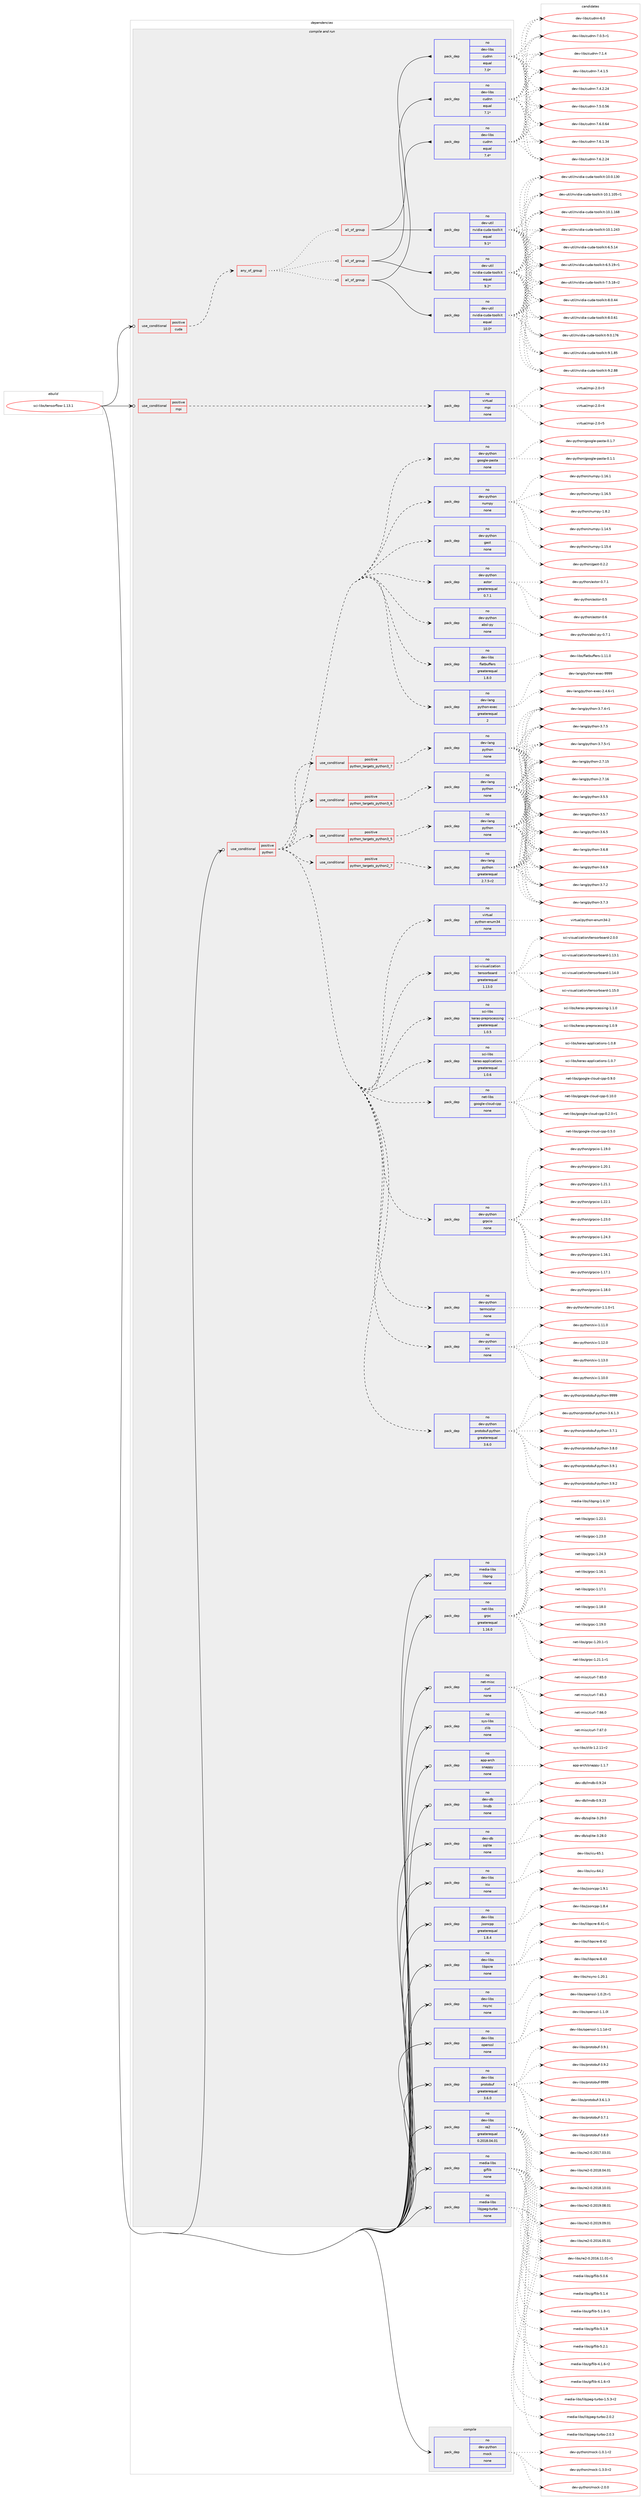 digraph prolog {

# *************
# Graph options
# *************

newrank=true;
concentrate=true;
compound=true;
graph [rankdir=LR,fontname=Helvetica,fontsize=10,ranksep=1.5];#, ranksep=2.5, nodesep=0.2];
edge  [arrowhead=vee];
node  [fontname=Helvetica,fontsize=10];

# **********
# The ebuild
# **********

subgraph cluster_leftcol {
color=gray;
rank=same;
label=<<i>ebuild</i>>;
id [label="sci-libs/tensorflow-1.13.1", color=red, width=4, href="../sci-libs/tensorflow-1.13.1.svg"];
}

# ****************
# The dependencies
# ****************

subgraph cluster_midcol {
color=gray;
label=<<i>dependencies</i>>;
subgraph cluster_compile {
fillcolor="#eeeeee";
style=filled;
label=<<i>compile</i>>;
subgraph pack635981 {
dependency860000 [label=<<TABLE BORDER="0" CELLBORDER="1" CELLSPACING="0" CELLPADDING="4" WIDTH="220"><TR><TD ROWSPAN="6" CELLPADDING="30">pack_dep</TD></TR><TR><TD WIDTH="110">no</TD></TR><TR><TD>dev-python</TD></TR><TR><TD>mock</TD></TR><TR><TD>none</TD></TR><TR><TD></TD></TR></TABLE>>, shape=none, color=blue];
}
id:e -> dependency860000:w [weight=20,style="solid",arrowhead="vee"];
}
subgraph cluster_compileandrun {
fillcolor="#eeeeee";
style=filled;
label=<<i>compile and run</i>>;
subgraph cond208823 {
dependency860001 [label=<<TABLE BORDER="0" CELLBORDER="1" CELLSPACING="0" CELLPADDING="4"><TR><TD ROWSPAN="3" CELLPADDING="10">use_conditional</TD></TR><TR><TD>positive</TD></TR><TR><TD>cuda</TD></TR></TABLE>>, shape=none, color=red];
subgraph any14687 {
dependency860002 [label=<<TABLE BORDER="0" CELLBORDER="1" CELLSPACING="0" CELLPADDING="4"><TR><TD CELLPADDING="10">any_of_group</TD></TR></TABLE>>, shape=none, color=red];subgraph all512 {
dependency860003 [label=<<TABLE BORDER="0" CELLBORDER="1" CELLSPACING="0" CELLPADDING="4"><TR><TD CELLPADDING="10">all_of_group</TD></TR></TABLE>>, shape=none, color=red];subgraph pack635982 {
dependency860004 [label=<<TABLE BORDER="0" CELLBORDER="1" CELLSPACING="0" CELLPADDING="4" WIDTH="220"><TR><TD ROWSPAN="6" CELLPADDING="30">pack_dep</TD></TR><TR><TD WIDTH="110">no</TD></TR><TR><TD>dev-util</TD></TR><TR><TD>nvidia-cuda-toolkit</TD></TR><TR><TD>equal</TD></TR><TR><TD>10.0*</TD></TR></TABLE>>, shape=none, color=blue];
}
dependency860003:e -> dependency860004:w [weight=20,style="solid",arrowhead="inv"];
subgraph pack635983 {
dependency860005 [label=<<TABLE BORDER="0" CELLBORDER="1" CELLSPACING="0" CELLPADDING="4" WIDTH="220"><TR><TD ROWSPAN="6" CELLPADDING="30">pack_dep</TD></TR><TR><TD WIDTH="110">no</TD></TR><TR><TD>dev-libs</TD></TR><TR><TD>cudnn</TD></TR><TR><TD>equal</TD></TR><TR><TD>7.4*</TD></TR></TABLE>>, shape=none, color=blue];
}
dependency860003:e -> dependency860005:w [weight=20,style="solid",arrowhead="inv"];
}
dependency860002:e -> dependency860003:w [weight=20,style="dotted",arrowhead="oinv"];
subgraph all513 {
dependency860006 [label=<<TABLE BORDER="0" CELLBORDER="1" CELLSPACING="0" CELLPADDING="4"><TR><TD CELLPADDING="10">all_of_group</TD></TR></TABLE>>, shape=none, color=red];subgraph pack635984 {
dependency860007 [label=<<TABLE BORDER="0" CELLBORDER="1" CELLSPACING="0" CELLPADDING="4" WIDTH="220"><TR><TD ROWSPAN="6" CELLPADDING="30">pack_dep</TD></TR><TR><TD WIDTH="110">no</TD></TR><TR><TD>dev-util</TD></TR><TR><TD>nvidia-cuda-toolkit</TD></TR><TR><TD>equal</TD></TR><TR><TD>9.2*</TD></TR></TABLE>>, shape=none, color=blue];
}
dependency860006:e -> dependency860007:w [weight=20,style="solid",arrowhead="inv"];
subgraph pack635985 {
dependency860008 [label=<<TABLE BORDER="0" CELLBORDER="1" CELLSPACING="0" CELLPADDING="4" WIDTH="220"><TR><TD ROWSPAN="6" CELLPADDING="30">pack_dep</TD></TR><TR><TD WIDTH="110">no</TD></TR><TR><TD>dev-libs</TD></TR><TR><TD>cudnn</TD></TR><TR><TD>equal</TD></TR><TR><TD>7.1*</TD></TR></TABLE>>, shape=none, color=blue];
}
dependency860006:e -> dependency860008:w [weight=20,style="solid",arrowhead="inv"];
}
dependency860002:e -> dependency860006:w [weight=20,style="dotted",arrowhead="oinv"];
subgraph all514 {
dependency860009 [label=<<TABLE BORDER="0" CELLBORDER="1" CELLSPACING="0" CELLPADDING="4"><TR><TD CELLPADDING="10">all_of_group</TD></TR></TABLE>>, shape=none, color=red];subgraph pack635986 {
dependency860010 [label=<<TABLE BORDER="0" CELLBORDER="1" CELLSPACING="0" CELLPADDING="4" WIDTH="220"><TR><TD ROWSPAN="6" CELLPADDING="30">pack_dep</TD></TR><TR><TD WIDTH="110">no</TD></TR><TR><TD>dev-util</TD></TR><TR><TD>nvidia-cuda-toolkit</TD></TR><TR><TD>equal</TD></TR><TR><TD>9.1*</TD></TR></TABLE>>, shape=none, color=blue];
}
dependency860009:e -> dependency860010:w [weight=20,style="solid",arrowhead="inv"];
subgraph pack635987 {
dependency860011 [label=<<TABLE BORDER="0" CELLBORDER="1" CELLSPACING="0" CELLPADDING="4" WIDTH="220"><TR><TD ROWSPAN="6" CELLPADDING="30">pack_dep</TD></TR><TR><TD WIDTH="110">no</TD></TR><TR><TD>dev-libs</TD></TR><TR><TD>cudnn</TD></TR><TR><TD>equal</TD></TR><TR><TD>7.0*</TD></TR></TABLE>>, shape=none, color=blue];
}
dependency860009:e -> dependency860011:w [weight=20,style="solid",arrowhead="inv"];
}
dependency860002:e -> dependency860009:w [weight=20,style="dotted",arrowhead="oinv"];
}
dependency860001:e -> dependency860002:w [weight=20,style="dashed",arrowhead="vee"];
}
id:e -> dependency860001:w [weight=20,style="solid",arrowhead="odotvee"];
subgraph cond208824 {
dependency860012 [label=<<TABLE BORDER="0" CELLBORDER="1" CELLSPACING="0" CELLPADDING="4"><TR><TD ROWSPAN="3" CELLPADDING="10">use_conditional</TD></TR><TR><TD>positive</TD></TR><TR><TD>mpi</TD></TR></TABLE>>, shape=none, color=red];
subgraph pack635988 {
dependency860013 [label=<<TABLE BORDER="0" CELLBORDER="1" CELLSPACING="0" CELLPADDING="4" WIDTH="220"><TR><TD ROWSPAN="6" CELLPADDING="30">pack_dep</TD></TR><TR><TD WIDTH="110">no</TD></TR><TR><TD>virtual</TD></TR><TR><TD>mpi</TD></TR><TR><TD>none</TD></TR><TR><TD></TD></TR></TABLE>>, shape=none, color=blue];
}
dependency860012:e -> dependency860013:w [weight=20,style="dashed",arrowhead="vee"];
}
id:e -> dependency860012:w [weight=20,style="solid",arrowhead="odotvee"];
subgraph cond208825 {
dependency860014 [label=<<TABLE BORDER="0" CELLBORDER="1" CELLSPACING="0" CELLPADDING="4"><TR><TD ROWSPAN="3" CELLPADDING="10">use_conditional</TD></TR><TR><TD>positive</TD></TR><TR><TD>python</TD></TR></TABLE>>, shape=none, color=red];
subgraph cond208826 {
dependency860015 [label=<<TABLE BORDER="0" CELLBORDER="1" CELLSPACING="0" CELLPADDING="4"><TR><TD ROWSPAN="3" CELLPADDING="10">use_conditional</TD></TR><TR><TD>positive</TD></TR><TR><TD>python_targets_python2_7</TD></TR></TABLE>>, shape=none, color=red];
subgraph pack635989 {
dependency860016 [label=<<TABLE BORDER="0" CELLBORDER="1" CELLSPACING="0" CELLPADDING="4" WIDTH="220"><TR><TD ROWSPAN="6" CELLPADDING="30">pack_dep</TD></TR><TR><TD WIDTH="110">no</TD></TR><TR><TD>dev-lang</TD></TR><TR><TD>python</TD></TR><TR><TD>greaterequal</TD></TR><TR><TD>2.7.5-r2</TD></TR></TABLE>>, shape=none, color=blue];
}
dependency860015:e -> dependency860016:w [weight=20,style="dashed",arrowhead="vee"];
}
dependency860014:e -> dependency860015:w [weight=20,style="dashed",arrowhead="vee"];
subgraph cond208827 {
dependency860017 [label=<<TABLE BORDER="0" CELLBORDER="1" CELLSPACING="0" CELLPADDING="4"><TR><TD ROWSPAN="3" CELLPADDING="10">use_conditional</TD></TR><TR><TD>positive</TD></TR><TR><TD>python_targets_python3_5</TD></TR></TABLE>>, shape=none, color=red];
subgraph pack635990 {
dependency860018 [label=<<TABLE BORDER="0" CELLBORDER="1" CELLSPACING="0" CELLPADDING="4" WIDTH="220"><TR><TD ROWSPAN="6" CELLPADDING="30">pack_dep</TD></TR><TR><TD WIDTH="110">no</TD></TR><TR><TD>dev-lang</TD></TR><TR><TD>python</TD></TR><TR><TD>none</TD></TR><TR><TD></TD></TR></TABLE>>, shape=none, color=blue];
}
dependency860017:e -> dependency860018:w [weight=20,style="dashed",arrowhead="vee"];
}
dependency860014:e -> dependency860017:w [weight=20,style="dashed",arrowhead="vee"];
subgraph cond208828 {
dependency860019 [label=<<TABLE BORDER="0" CELLBORDER="1" CELLSPACING="0" CELLPADDING="4"><TR><TD ROWSPAN="3" CELLPADDING="10">use_conditional</TD></TR><TR><TD>positive</TD></TR><TR><TD>python_targets_python3_6</TD></TR></TABLE>>, shape=none, color=red];
subgraph pack635991 {
dependency860020 [label=<<TABLE BORDER="0" CELLBORDER="1" CELLSPACING="0" CELLPADDING="4" WIDTH="220"><TR><TD ROWSPAN="6" CELLPADDING="30">pack_dep</TD></TR><TR><TD WIDTH="110">no</TD></TR><TR><TD>dev-lang</TD></TR><TR><TD>python</TD></TR><TR><TD>none</TD></TR><TR><TD></TD></TR></TABLE>>, shape=none, color=blue];
}
dependency860019:e -> dependency860020:w [weight=20,style="dashed",arrowhead="vee"];
}
dependency860014:e -> dependency860019:w [weight=20,style="dashed",arrowhead="vee"];
subgraph cond208829 {
dependency860021 [label=<<TABLE BORDER="0" CELLBORDER="1" CELLSPACING="0" CELLPADDING="4"><TR><TD ROWSPAN="3" CELLPADDING="10">use_conditional</TD></TR><TR><TD>positive</TD></TR><TR><TD>python_targets_python3_7</TD></TR></TABLE>>, shape=none, color=red];
subgraph pack635992 {
dependency860022 [label=<<TABLE BORDER="0" CELLBORDER="1" CELLSPACING="0" CELLPADDING="4" WIDTH="220"><TR><TD ROWSPAN="6" CELLPADDING="30">pack_dep</TD></TR><TR><TD WIDTH="110">no</TD></TR><TR><TD>dev-lang</TD></TR><TR><TD>python</TD></TR><TR><TD>none</TD></TR><TR><TD></TD></TR></TABLE>>, shape=none, color=blue];
}
dependency860021:e -> dependency860022:w [weight=20,style="dashed",arrowhead="vee"];
}
dependency860014:e -> dependency860021:w [weight=20,style="dashed",arrowhead="vee"];
subgraph pack635993 {
dependency860023 [label=<<TABLE BORDER="0" CELLBORDER="1" CELLSPACING="0" CELLPADDING="4" WIDTH="220"><TR><TD ROWSPAN="6" CELLPADDING="30">pack_dep</TD></TR><TR><TD WIDTH="110">no</TD></TR><TR><TD>dev-lang</TD></TR><TR><TD>python-exec</TD></TR><TR><TD>greaterequal</TD></TR><TR><TD>2</TD></TR></TABLE>>, shape=none, color=blue];
}
dependency860014:e -> dependency860023:w [weight=20,style="dashed",arrowhead="vee"];
subgraph pack635994 {
dependency860024 [label=<<TABLE BORDER="0" CELLBORDER="1" CELLSPACING="0" CELLPADDING="4" WIDTH="220"><TR><TD ROWSPAN="6" CELLPADDING="30">pack_dep</TD></TR><TR><TD WIDTH="110">no</TD></TR><TR><TD>dev-libs</TD></TR><TR><TD>flatbuffers</TD></TR><TR><TD>greaterequal</TD></TR><TR><TD>1.8.0</TD></TR></TABLE>>, shape=none, color=blue];
}
dependency860014:e -> dependency860024:w [weight=20,style="dashed",arrowhead="vee"];
subgraph pack635995 {
dependency860025 [label=<<TABLE BORDER="0" CELLBORDER="1" CELLSPACING="0" CELLPADDING="4" WIDTH="220"><TR><TD ROWSPAN="6" CELLPADDING="30">pack_dep</TD></TR><TR><TD WIDTH="110">no</TD></TR><TR><TD>dev-python</TD></TR><TR><TD>absl-py</TD></TR><TR><TD>none</TD></TR><TR><TD></TD></TR></TABLE>>, shape=none, color=blue];
}
dependency860014:e -> dependency860025:w [weight=20,style="dashed",arrowhead="vee"];
subgraph pack635996 {
dependency860026 [label=<<TABLE BORDER="0" CELLBORDER="1" CELLSPACING="0" CELLPADDING="4" WIDTH="220"><TR><TD ROWSPAN="6" CELLPADDING="30">pack_dep</TD></TR><TR><TD WIDTH="110">no</TD></TR><TR><TD>dev-python</TD></TR><TR><TD>astor</TD></TR><TR><TD>greaterequal</TD></TR><TR><TD>0.7.1</TD></TR></TABLE>>, shape=none, color=blue];
}
dependency860014:e -> dependency860026:w [weight=20,style="dashed",arrowhead="vee"];
subgraph pack635997 {
dependency860027 [label=<<TABLE BORDER="0" CELLBORDER="1" CELLSPACING="0" CELLPADDING="4" WIDTH="220"><TR><TD ROWSPAN="6" CELLPADDING="30">pack_dep</TD></TR><TR><TD WIDTH="110">no</TD></TR><TR><TD>dev-python</TD></TR><TR><TD>gast</TD></TR><TR><TD>none</TD></TR><TR><TD></TD></TR></TABLE>>, shape=none, color=blue];
}
dependency860014:e -> dependency860027:w [weight=20,style="dashed",arrowhead="vee"];
subgraph pack635998 {
dependency860028 [label=<<TABLE BORDER="0" CELLBORDER="1" CELLSPACING="0" CELLPADDING="4" WIDTH="220"><TR><TD ROWSPAN="6" CELLPADDING="30">pack_dep</TD></TR><TR><TD WIDTH="110">no</TD></TR><TR><TD>dev-python</TD></TR><TR><TD>numpy</TD></TR><TR><TD>none</TD></TR><TR><TD></TD></TR></TABLE>>, shape=none, color=blue];
}
dependency860014:e -> dependency860028:w [weight=20,style="dashed",arrowhead="vee"];
subgraph pack635999 {
dependency860029 [label=<<TABLE BORDER="0" CELLBORDER="1" CELLSPACING="0" CELLPADDING="4" WIDTH="220"><TR><TD ROWSPAN="6" CELLPADDING="30">pack_dep</TD></TR><TR><TD WIDTH="110">no</TD></TR><TR><TD>dev-python</TD></TR><TR><TD>google-pasta</TD></TR><TR><TD>none</TD></TR><TR><TD></TD></TR></TABLE>>, shape=none, color=blue];
}
dependency860014:e -> dependency860029:w [weight=20,style="dashed",arrowhead="vee"];
subgraph pack636000 {
dependency860030 [label=<<TABLE BORDER="0" CELLBORDER="1" CELLSPACING="0" CELLPADDING="4" WIDTH="220"><TR><TD ROWSPAN="6" CELLPADDING="30">pack_dep</TD></TR><TR><TD WIDTH="110">no</TD></TR><TR><TD>dev-python</TD></TR><TR><TD>protobuf-python</TD></TR><TR><TD>greaterequal</TD></TR><TR><TD>3.6.0</TD></TR></TABLE>>, shape=none, color=blue];
}
dependency860014:e -> dependency860030:w [weight=20,style="dashed",arrowhead="vee"];
subgraph pack636001 {
dependency860031 [label=<<TABLE BORDER="0" CELLBORDER="1" CELLSPACING="0" CELLPADDING="4" WIDTH="220"><TR><TD ROWSPAN="6" CELLPADDING="30">pack_dep</TD></TR><TR><TD WIDTH="110">no</TD></TR><TR><TD>dev-python</TD></TR><TR><TD>six</TD></TR><TR><TD>none</TD></TR><TR><TD></TD></TR></TABLE>>, shape=none, color=blue];
}
dependency860014:e -> dependency860031:w [weight=20,style="dashed",arrowhead="vee"];
subgraph pack636002 {
dependency860032 [label=<<TABLE BORDER="0" CELLBORDER="1" CELLSPACING="0" CELLPADDING="4" WIDTH="220"><TR><TD ROWSPAN="6" CELLPADDING="30">pack_dep</TD></TR><TR><TD WIDTH="110">no</TD></TR><TR><TD>dev-python</TD></TR><TR><TD>termcolor</TD></TR><TR><TD>none</TD></TR><TR><TD></TD></TR></TABLE>>, shape=none, color=blue];
}
dependency860014:e -> dependency860032:w [weight=20,style="dashed",arrowhead="vee"];
subgraph pack636003 {
dependency860033 [label=<<TABLE BORDER="0" CELLBORDER="1" CELLSPACING="0" CELLPADDING="4" WIDTH="220"><TR><TD ROWSPAN="6" CELLPADDING="30">pack_dep</TD></TR><TR><TD WIDTH="110">no</TD></TR><TR><TD>dev-python</TD></TR><TR><TD>grpcio</TD></TR><TR><TD>none</TD></TR><TR><TD></TD></TR></TABLE>>, shape=none, color=blue];
}
dependency860014:e -> dependency860033:w [weight=20,style="dashed",arrowhead="vee"];
subgraph pack636004 {
dependency860034 [label=<<TABLE BORDER="0" CELLBORDER="1" CELLSPACING="0" CELLPADDING="4" WIDTH="220"><TR><TD ROWSPAN="6" CELLPADDING="30">pack_dep</TD></TR><TR><TD WIDTH="110">no</TD></TR><TR><TD>net-libs</TD></TR><TR><TD>google-cloud-cpp</TD></TR><TR><TD>none</TD></TR><TR><TD></TD></TR></TABLE>>, shape=none, color=blue];
}
dependency860014:e -> dependency860034:w [weight=20,style="dashed",arrowhead="vee"];
subgraph pack636005 {
dependency860035 [label=<<TABLE BORDER="0" CELLBORDER="1" CELLSPACING="0" CELLPADDING="4" WIDTH="220"><TR><TD ROWSPAN="6" CELLPADDING="30">pack_dep</TD></TR><TR><TD WIDTH="110">no</TD></TR><TR><TD>sci-libs</TD></TR><TR><TD>keras-applications</TD></TR><TR><TD>greaterequal</TD></TR><TR><TD>1.0.6</TD></TR></TABLE>>, shape=none, color=blue];
}
dependency860014:e -> dependency860035:w [weight=20,style="dashed",arrowhead="vee"];
subgraph pack636006 {
dependency860036 [label=<<TABLE BORDER="0" CELLBORDER="1" CELLSPACING="0" CELLPADDING="4" WIDTH="220"><TR><TD ROWSPAN="6" CELLPADDING="30">pack_dep</TD></TR><TR><TD WIDTH="110">no</TD></TR><TR><TD>sci-libs</TD></TR><TR><TD>keras-preprocessing</TD></TR><TR><TD>greaterequal</TD></TR><TR><TD>1.0.5</TD></TR></TABLE>>, shape=none, color=blue];
}
dependency860014:e -> dependency860036:w [weight=20,style="dashed",arrowhead="vee"];
subgraph pack636007 {
dependency860037 [label=<<TABLE BORDER="0" CELLBORDER="1" CELLSPACING="0" CELLPADDING="4" WIDTH="220"><TR><TD ROWSPAN="6" CELLPADDING="30">pack_dep</TD></TR><TR><TD WIDTH="110">no</TD></TR><TR><TD>sci-visualization</TD></TR><TR><TD>tensorboard</TD></TR><TR><TD>greaterequal</TD></TR><TR><TD>1.13.0</TD></TR></TABLE>>, shape=none, color=blue];
}
dependency860014:e -> dependency860037:w [weight=20,style="dashed",arrowhead="vee"];
subgraph pack636008 {
dependency860038 [label=<<TABLE BORDER="0" CELLBORDER="1" CELLSPACING="0" CELLPADDING="4" WIDTH="220"><TR><TD ROWSPAN="6" CELLPADDING="30">pack_dep</TD></TR><TR><TD WIDTH="110">no</TD></TR><TR><TD>virtual</TD></TR><TR><TD>python-enum34</TD></TR><TR><TD>none</TD></TR><TR><TD></TD></TR></TABLE>>, shape=none, color=blue];
}
dependency860014:e -> dependency860038:w [weight=20,style="dashed",arrowhead="vee"];
}
id:e -> dependency860014:w [weight=20,style="solid",arrowhead="odotvee"];
subgraph pack636009 {
dependency860039 [label=<<TABLE BORDER="0" CELLBORDER="1" CELLSPACING="0" CELLPADDING="4" WIDTH="220"><TR><TD ROWSPAN="6" CELLPADDING="30">pack_dep</TD></TR><TR><TD WIDTH="110">no</TD></TR><TR><TD>app-arch</TD></TR><TR><TD>snappy</TD></TR><TR><TD>none</TD></TR><TR><TD></TD></TR></TABLE>>, shape=none, color=blue];
}
id:e -> dependency860039:w [weight=20,style="solid",arrowhead="odotvee"];
subgraph pack636010 {
dependency860040 [label=<<TABLE BORDER="0" CELLBORDER="1" CELLSPACING="0" CELLPADDING="4" WIDTH="220"><TR><TD ROWSPAN="6" CELLPADDING="30">pack_dep</TD></TR><TR><TD WIDTH="110">no</TD></TR><TR><TD>dev-db</TD></TR><TR><TD>lmdb</TD></TR><TR><TD>none</TD></TR><TR><TD></TD></TR></TABLE>>, shape=none, color=blue];
}
id:e -> dependency860040:w [weight=20,style="solid",arrowhead="odotvee"];
subgraph pack636011 {
dependency860041 [label=<<TABLE BORDER="0" CELLBORDER="1" CELLSPACING="0" CELLPADDING="4" WIDTH="220"><TR><TD ROWSPAN="6" CELLPADDING="30">pack_dep</TD></TR><TR><TD WIDTH="110">no</TD></TR><TR><TD>dev-db</TD></TR><TR><TD>sqlite</TD></TR><TR><TD>none</TD></TR><TR><TD></TD></TR></TABLE>>, shape=none, color=blue];
}
id:e -> dependency860041:w [weight=20,style="solid",arrowhead="odotvee"];
subgraph pack636012 {
dependency860042 [label=<<TABLE BORDER="0" CELLBORDER="1" CELLSPACING="0" CELLPADDING="4" WIDTH="220"><TR><TD ROWSPAN="6" CELLPADDING="30">pack_dep</TD></TR><TR><TD WIDTH="110">no</TD></TR><TR><TD>dev-libs</TD></TR><TR><TD>icu</TD></TR><TR><TD>none</TD></TR><TR><TD></TD></TR></TABLE>>, shape=none, color=blue];
}
id:e -> dependency860042:w [weight=20,style="solid",arrowhead="odotvee"];
subgraph pack636013 {
dependency860043 [label=<<TABLE BORDER="0" CELLBORDER="1" CELLSPACING="0" CELLPADDING="4" WIDTH="220"><TR><TD ROWSPAN="6" CELLPADDING="30">pack_dep</TD></TR><TR><TD WIDTH="110">no</TD></TR><TR><TD>dev-libs</TD></TR><TR><TD>jsoncpp</TD></TR><TR><TD>greaterequal</TD></TR><TR><TD>1.8.4</TD></TR></TABLE>>, shape=none, color=blue];
}
id:e -> dependency860043:w [weight=20,style="solid",arrowhead="odotvee"];
subgraph pack636014 {
dependency860044 [label=<<TABLE BORDER="0" CELLBORDER="1" CELLSPACING="0" CELLPADDING="4" WIDTH="220"><TR><TD ROWSPAN="6" CELLPADDING="30">pack_dep</TD></TR><TR><TD WIDTH="110">no</TD></TR><TR><TD>dev-libs</TD></TR><TR><TD>libpcre</TD></TR><TR><TD>none</TD></TR><TR><TD></TD></TR></TABLE>>, shape=none, color=blue];
}
id:e -> dependency860044:w [weight=20,style="solid",arrowhead="odotvee"];
subgraph pack636015 {
dependency860045 [label=<<TABLE BORDER="0" CELLBORDER="1" CELLSPACING="0" CELLPADDING="4" WIDTH="220"><TR><TD ROWSPAN="6" CELLPADDING="30">pack_dep</TD></TR><TR><TD WIDTH="110">no</TD></TR><TR><TD>dev-libs</TD></TR><TR><TD>nsync</TD></TR><TR><TD>none</TD></TR><TR><TD></TD></TR></TABLE>>, shape=none, color=blue];
}
id:e -> dependency860045:w [weight=20,style="solid",arrowhead="odotvee"];
subgraph pack636016 {
dependency860046 [label=<<TABLE BORDER="0" CELLBORDER="1" CELLSPACING="0" CELLPADDING="4" WIDTH="220"><TR><TD ROWSPAN="6" CELLPADDING="30">pack_dep</TD></TR><TR><TD WIDTH="110">no</TD></TR><TR><TD>dev-libs</TD></TR><TR><TD>openssl</TD></TR><TR><TD>none</TD></TR><TR><TD></TD></TR></TABLE>>, shape=none, color=blue];
}
id:e -> dependency860046:w [weight=20,style="solid",arrowhead="odotvee"];
subgraph pack636017 {
dependency860047 [label=<<TABLE BORDER="0" CELLBORDER="1" CELLSPACING="0" CELLPADDING="4" WIDTH="220"><TR><TD ROWSPAN="6" CELLPADDING="30">pack_dep</TD></TR><TR><TD WIDTH="110">no</TD></TR><TR><TD>dev-libs</TD></TR><TR><TD>protobuf</TD></TR><TR><TD>greaterequal</TD></TR><TR><TD>3.6.0</TD></TR></TABLE>>, shape=none, color=blue];
}
id:e -> dependency860047:w [weight=20,style="solid",arrowhead="odotvee"];
subgraph pack636018 {
dependency860048 [label=<<TABLE BORDER="0" CELLBORDER="1" CELLSPACING="0" CELLPADDING="4" WIDTH="220"><TR><TD ROWSPAN="6" CELLPADDING="30">pack_dep</TD></TR><TR><TD WIDTH="110">no</TD></TR><TR><TD>dev-libs</TD></TR><TR><TD>re2</TD></TR><TR><TD>greaterequal</TD></TR><TR><TD>0.2018.04.01</TD></TR></TABLE>>, shape=none, color=blue];
}
id:e -> dependency860048:w [weight=20,style="solid",arrowhead="odotvee"];
subgraph pack636019 {
dependency860049 [label=<<TABLE BORDER="0" CELLBORDER="1" CELLSPACING="0" CELLPADDING="4" WIDTH="220"><TR><TD ROWSPAN="6" CELLPADDING="30">pack_dep</TD></TR><TR><TD WIDTH="110">no</TD></TR><TR><TD>media-libs</TD></TR><TR><TD>giflib</TD></TR><TR><TD>none</TD></TR><TR><TD></TD></TR></TABLE>>, shape=none, color=blue];
}
id:e -> dependency860049:w [weight=20,style="solid",arrowhead="odotvee"];
subgraph pack636020 {
dependency860050 [label=<<TABLE BORDER="0" CELLBORDER="1" CELLSPACING="0" CELLPADDING="4" WIDTH="220"><TR><TD ROWSPAN="6" CELLPADDING="30">pack_dep</TD></TR><TR><TD WIDTH="110">no</TD></TR><TR><TD>media-libs</TD></TR><TR><TD>libjpeg-turbo</TD></TR><TR><TD>none</TD></TR><TR><TD></TD></TR></TABLE>>, shape=none, color=blue];
}
id:e -> dependency860050:w [weight=20,style="solid",arrowhead="odotvee"];
subgraph pack636021 {
dependency860051 [label=<<TABLE BORDER="0" CELLBORDER="1" CELLSPACING="0" CELLPADDING="4" WIDTH="220"><TR><TD ROWSPAN="6" CELLPADDING="30">pack_dep</TD></TR><TR><TD WIDTH="110">no</TD></TR><TR><TD>media-libs</TD></TR><TR><TD>libpng</TD></TR><TR><TD>none</TD></TR><TR><TD></TD></TR></TABLE>>, shape=none, color=blue];
}
id:e -> dependency860051:w [weight=20,style="solid",arrowhead="odotvee"];
subgraph pack636022 {
dependency860052 [label=<<TABLE BORDER="0" CELLBORDER="1" CELLSPACING="0" CELLPADDING="4" WIDTH="220"><TR><TD ROWSPAN="6" CELLPADDING="30">pack_dep</TD></TR><TR><TD WIDTH="110">no</TD></TR><TR><TD>net-libs</TD></TR><TR><TD>grpc</TD></TR><TR><TD>greaterequal</TD></TR><TR><TD>1.16.0</TD></TR></TABLE>>, shape=none, color=blue];
}
id:e -> dependency860052:w [weight=20,style="solid",arrowhead="odotvee"];
subgraph pack636023 {
dependency860053 [label=<<TABLE BORDER="0" CELLBORDER="1" CELLSPACING="0" CELLPADDING="4" WIDTH="220"><TR><TD ROWSPAN="6" CELLPADDING="30">pack_dep</TD></TR><TR><TD WIDTH="110">no</TD></TR><TR><TD>net-misc</TD></TR><TR><TD>curl</TD></TR><TR><TD>none</TD></TR><TR><TD></TD></TR></TABLE>>, shape=none, color=blue];
}
id:e -> dependency860053:w [weight=20,style="solid",arrowhead="odotvee"];
subgraph pack636024 {
dependency860054 [label=<<TABLE BORDER="0" CELLBORDER="1" CELLSPACING="0" CELLPADDING="4" WIDTH="220"><TR><TD ROWSPAN="6" CELLPADDING="30">pack_dep</TD></TR><TR><TD WIDTH="110">no</TD></TR><TR><TD>sys-libs</TD></TR><TR><TD>zlib</TD></TR><TR><TD>none</TD></TR><TR><TD></TD></TR></TABLE>>, shape=none, color=blue];
}
id:e -> dependency860054:w [weight=20,style="solid",arrowhead="odotvee"];
}
subgraph cluster_run {
fillcolor="#eeeeee";
style=filled;
label=<<i>run</i>>;
}
}

# **************
# The candidates
# **************

subgraph cluster_choices {
rank=same;
color=gray;
label=<<i>candidates</i>>;

subgraph choice635981 {
color=black;
nodesep=1;
choice1001011184511212111610411111047109111991074549464846494511450 [label="dev-python/mock-1.0.1-r2", color=red, width=4,href="../dev-python/mock-1.0.1-r2.svg"];
choice1001011184511212111610411111047109111991074549465146484511450 [label="dev-python/mock-1.3.0-r2", color=red, width=4,href="../dev-python/mock-1.3.0-r2.svg"];
choice100101118451121211161041111104710911199107455046484648 [label="dev-python/mock-2.0.0", color=red, width=4,href="../dev-python/mock-2.0.0.svg"];
dependency860000:e -> choice1001011184511212111610411111047109111991074549464846494511450:w [style=dotted,weight="100"];
dependency860000:e -> choice1001011184511212111610411111047109111991074549465146484511450:w [style=dotted,weight="100"];
dependency860000:e -> choice100101118451121211161041111104710911199107455046484648:w [style=dotted,weight="100"];
}
subgraph choice635982 {
color=black;
nodesep=1;
choice10010111845117116105108471101181051001059745991171009745116111111108107105116454948464846495148 [label="dev-util/nvidia-cuda-toolkit-10.0.130", color=red, width=4,href="../dev-util/nvidia-cuda-toolkit-10.0.130.svg"];
choice100101118451171161051084711011810510010597459911710097451161111111081071051164549484649464948534511449 [label="dev-util/nvidia-cuda-toolkit-10.1.105-r1", color=red, width=4,href="../dev-util/nvidia-cuda-toolkit-10.1.105-r1.svg"];
choice10010111845117116105108471101181051001059745991171009745116111111108107105116454948464946495456 [label="dev-util/nvidia-cuda-toolkit-10.1.168", color=red, width=4,href="../dev-util/nvidia-cuda-toolkit-10.1.168.svg"];
choice10010111845117116105108471101181051001059745991171009745116111111108107105116454948464946505251 [label="dev-util/nvidia-cuda-toolkit-10.1.243", color=red, width=4,href="../dev-util/nvidia-cuda-toolkit-10.1.243.svg"];
choice1001011184511711610510847110118105100105974599117100974511611111110810710511645544653464952 [label="dev-util/nvidia-cuda-toolkit-6.5.14", color=red, width=4,href="../dev-util/nvidia-cuda-toolkit-6.5.14.svg"];
choice10010111845117116105108471101181051001059745991171009745116111111108107105116455446534649574511449 [label="dev-util/nvidia-cuda-toolkit-6.5.19-r1", color=red, width=4,href="../dev-util/nvidia-cuda-toolkit-6.5.19-r1.svg"];
choice10010111845117116105108471101181051001059745991171009745116111111108107105116455546534649564511450 [label="dev-util/nvidia-cuda-toolkit-7.5.18-r2", color=red, width=4,href="../dev-util/nvidia-cuda-toolkit-7.5.18-r2.svg"];
choice1001011184511711610510847110118105100105974599117100974511611111110810710511645564648465252 [label="dev-util/nvidia-cuda-toolkit-8.0.44", color=red, width=4,href="../dev-util/nvidia-cuda-toolkit-8.0.44.svg"];
choice1001011184511711610510847110118105100105974599117100974511611111110810710511645564648465449 [label="dev-util/nvidia-cuda-toolkit-8.0.61", color=red, width=4,href="../dev-util/nvidia-cuda-toolkit-8.0.61.svg"];
choice100101118451171161051084711011810510010597459911710097451161111111081071051164557464846495554 [label="dev-util/nvidia-cuda-toolkit-9.0.176", color=red, width=4,href="../dev-util/nvidia-cuda-toolkit-9.0.176.svg"];
choice1001011184511711610510847110118105100105974599117100974511611111110810710511645574649465653 [label="dev-util/nvidia-cuda-toolkit-9.1.85", color=red, width=4,href="../dev-util/nvidia-cuda-toolkit-9.1.85.svg"];
choice1001011184511711610510847110118105100105974599117100974511611111110810710511645574650465656 [label="dev-util/nvidia-cuda-toolkit-9.2.88", color=red, width=4,href="../dev-util/nvidia-cuda-toolkit-9.2.88.svg"];
dependency860004:e -> choice10010111845117116105108471101181051001059745991171009745116111111108107105116454948464846495148:w [style=dotted,weight="100"];
dependency860004:e -> choice100101118451171161051084711011810510010597459911710097451161111111081071051164549484649464948534511449:w [style=dotted,weight="100"];
dependency860004:e -> choice10010111845117116105108471101181051001059745991171009745116111111108107105116454948464946495456:w [style=dotted,weight="100"];
dependency860004:e -> choice10010111845117116105108471101181051001059745991171009745116111111108107105116454948464946505251:w [style=dotted,weight="100"];
dependency860004:e -> choice1001011184511711610510847110118105100105974599117100974511611111110810710511645544653464952:w [style=dotted,weight="100"];
dependency860004:e -> choice10010111845117116105108471101181051001059745991171009745116111111108107105116455446534649574511449:w [style=dotted,weight="100"];
dependency860004:e -> choice10010111845117116105108471101181051001059745991171009745116111111108107105116455546534649564511450:w [style=dotted,weight="100"];
dependency860004:e -> choice1001011184511711610510847110118105100105974599117100974511611111110810710511645564648465252:w [style=dotted,weight="100"];
dependency860004:e -> choice1001011184511711610510847110118105100105974599117100974511611111110810710511645564648465449:w [style=dotted,weight="100"];
dependency860004:e -> choice100101118451171161051084711011810510010597459911710097451161111111081071051164557464846495554:w [style=dotted,weight="100"];
dependency860004:e -> choice1001011184511711610510847110118105100105974599117100974511611111110810710511645574649465653:w [style=dotted,weight="100"];
dependency860004:e -> choice1001011184511711610510847110118105100105974599117100974511611111110810710511645574650465656:w [style=dotted,weight="100"];
}
subgraph choice635983 {
color=black;
nodesep=1;
choice1001011184510810598115479911710011011045544648 [label="dev-libs/cudnn-6.0", color=red, width=4,href="../dev-libs/cudnn-6.0.svg"];
choice100101118451081059811547991171001101104555464846534511449 [label="dev-libs/cudnn-7.0.5-r1", color=red, width=4,href="../dev-libs/cudnn-7.0.5-r1.svg"];
choice10010111845108105981154799117100110110455546494652 [label="dev-libs/cudnn-7.1.4", color=red, width=4,href="../dev-libs/cudnn-7.1.4.svg"];
choice100101118451081059811547991171001101104555465246494653 [label="dev-libs/cudnn-7.4.1.5", color=red, width=4,href="../dev-libs/cudnn-7.4.1.5.svg"];
choice10010111845108105981154799117100110110455546524650465052 [label="dev-libs/cudnn-7.4.2.24", color=red, width=4,href="../dev-libs/cudnn-7.4.2.24.svg"];
choice10010111845108105981154799117100110110455546534648465354 [label="dev-libs/cudnn-7.5.0.56", color=red, width=4,href="../dev-libs/cudnn-7.5.0.56.svg"];
choice10010111845108105981154799117100110110455546544648465452 [label="dev-libs/cudnn-7.6.0.64", color=red, width=4,href="../dev-libs/cudnn-7.6.0.64.svg"];
choice10010111845108105981154799117100110110455546544649465152 [label="dev-libs/cudnn-7.6.1.34", color=red, width=4,href="../dev-libs/cudnn-7.6.1.34.svg"];
choice10010111845108105981154799117100110110455546544650465052 [label="dev-libs/cudnn-7.6.2.24", color=red, width=4,href="../dev-libs/cudnn-7.6.2.24.svg"];
dependency860005:e -> choice1001011184510810598115479911710011011045544648:w [style=dotted,weight="100"];
dependency860005:e -> choice100101118451081059811547991171001101104555464846534511449:w [style=dotted,weight="100"];
dependency860005:e -> choice10010111845108105981154799117100110110455546494652:w [style=dotted,weight="100"];
dependency860005:e -> choice100101118451081059811547991171001101104555465246494653:w [style=dotted,weight="100"];
dependency860005:e -> choice10010111845108105981154799117100110110455546524650465052:w [style=dotted,weight="100"];
dependency860005:e -> choice10010111845108105981154799117100110110455546534648465354:w [style=dotted,weight="100"];
dependency860005:e -> choice10010111845108105981154799117100110110455546544648465452:w [style=dotted,weight="100"];
dependency860005:e -> choice10010111845108105981154799117100110110455546544649465152:w [style=dotted,weight="100"];
dependency860005:e -> choice10010111845108105981154799117100110110455546544650465052:w [style=dotted,weight="100"];
}
subgraph choice635984 {
color=black;
nodesep=1;
choice10010111845117116105108471101181051001059745991171009745116111111108107105116454948464846495148 [label="dev-util/nvidia-cuda-toolkit-10.0.130", color=red, width=4,href="../dev-util/nvidia-cuda-toolkit-10.0.130.svg"];
choice100101118451171161051084711011810510010597459911710097451161111111081071051164549484649464948534511449 [label="dev-util/nvidia-cuda-toolkit-10.1.105-r1", color=red, width=4,href="../dev-util/nvidia-cuda-toolkit-10.1.105-r1.svg"];
choice10010111845117116105108471101181051001059745991171009745116111111108107105116454948464946495456 [label="dev-util/nvidia-cuda-toolkit-10.1.168", color=red, width=4,href="../dev-util/nvidia-cuda-toolkit-10.1.168.svg"];
choice10010111845117116105108471101181051001059745991171009745116111111108107105116454948464946505251 [label="dev-util/nvidia-cuda-toolkit-10.1.243", color=red, width=4,href="../dev-util/nvidia-cuda-toolkit-10.1.243.svg"];
choice1001011184511711610510847110118105100105974599117100974511611111110810710511645544653464952 [label="dev-util/nvidia-cuda-toolkit-6.5.14", color=red, width=4,href="../dev-util/nvidia-cuda-toolkit-6.5.14.svg"];
choice10010111845117116105108471101181051001059745991171009745116111111108107105116455446534649574511449 [label="dev-util/nvidia-cuda-toolkit-6.5.19-r1", color=red, width=4,href="../dev-util/nvidia-cuda-toolkit-6.5.19-r1.svg"];
choice10010111845117116105108471101181051001059745991171009745116111111108107105116455546534649564511450 [label="dev-util/nvidia-cuda-toolkit-7.5.18-r2", color=red, width=4,href="../dev-util/nvidia-cuda-toolkit-7.5.18-r2.svg"];
choice1001011184511711610510847110118105100105974599117100974511611111110810710511645564648465252 [label="dev-util/nvidia-cuda-toolkit-8.0.44", color=red, width=4,href="../dev-util/nvidia-cuda-toolkit-8.0.44.svg"];
choice1001011184511711610510847110118105100105974599117100974511611111110810710511645564648465449 [label="dev-util/nvidia-cuda-toolkit-8.0.61", color=red, width=4,href="../dev-util/nvidia-cuda-toolkit-8.0.61.svg"];
choice100101118451171161051084711011810510010597459911710097451161111111081071051164557464846495554 [label="dev-util/nvidia-cuda-toolkit-9.0.176", color=red, width=4,href="../dev-util/nvidia-cuda-toolkit-9.0.176.svg"];
choice1001011184511711610510847110118105100105974599117100974511611111110810710511645574649465653 [label="dev-util/nvidia-cuda-toolkit-9.1.85", color=red, width=4,href="../dev-util/nvidia-cuda-toolkit-9.1.85.svg"];
choice1001011184511711610510847110118105100105974599117100974511611111110810710511645574650465656 [label="dev-util/nvidia-cuda-toolkit-9.2.88", color=red, width=4,href="../dev-util/nvidia-cuda-toolkit-9.2.88.svg"];
dependency860007:e -> choice10010111845117116105108471101181051001059745991171009745116111111108107105116454948464846495148:w [style=dotted,weight="100"];
dependency860007:e -> choice100101118451171161051084711011810510010597459911710097451161111111081071051164549484649464948534511449:w [style=dotted,weight="100"];
dependency860007:e -> choice10010111845117116105108471101181051001059745991171009745116111111108107105116454948464946495456:w [style=dotted,weight="100"];
dependency860007:e -> choice10010111845117116105108471101181051001059745991171009745116111111108107105116454948464946505251:w [style=dotted,weight="100"];
dependency860007:e -> choice1001011184511711610510847110118105100105974599117100974511611111110810710511645544653464952:w [style=dotted,weight="100"];
dependency860007:e -> choice10010111845117116105108471101181051001059745991171009745116111111108107105116455446534649574511449:w [style=dotted,weight="100"];
dependency860007:e -> choice10010111845117116105108471101181051001059745991171009745116111111108107105116455546534649564511450:w [style=dotted,weight="100"];
dependency860007:e -> choice1001011184511711610510847110118105100105974599117100974511611111110810710511645564648465252:w [style=dotted,weight="100"];
dependency860007:e -> choice1001011184511711610510847110118105100105974599117100974511611111110810710511645564648465449:w [style=dotted,weight="100"];
dependency860007:e -> choice100101118451171161051084711011810510010597459911710097451161111111081071051164557464846495554:w [style=dotted,weight="100"];
dependency860007:e -> choice1001011184511711610510847110118105100105974599117100974511611111110810710511645574649465653:w [style=dotted,weight="100"];
dependency860007:e -> choice1001011184511711610510847110118105100105974599117100974511611111110810710511645574650465656:w [style=dotted,weight="100"];
}
subgraph choice635985 {
color=black;
nodesep=1;
choice1001011184510810598115479911710011011045544648 [label="dev-libs/cudnn-6.0", color=red, width=4,href="../dev-libs/cudnn-6.0.svg"];
choice100101118451081059811547991171001101104555464846534511449 [label="dev-libs/cudnn-7.0.5-r1", color=red, width=4,href="../dev-libs/cudnn-7.0.5-r1.svg"];
choice10010111845108105981154799117100110110455546494652 [label="dev-libs/cudnn-7.1.4", color=red, width=4,href="../dev-libs/cudnn-7.1.4.svg"];
choice100101118451081059811547991171001101104555465246494653 [label="dev-libs/cudnn-7.4.1.5", color=red, width=4,href="../dev-libs/cudnn-7.4.1.5.svg"];
choice10010111845108105981154799117100110110455546524650465052 [label="dev-libs/cudnn-7.4.2.24", color=red, width=4,href="../dev-libs/cudnn-7.4.2.24.svg"];
choice10010111845108105981154799117100110110455546534648465354 [label="dev-libs/cudnn-7.5.0.56", color=red, width=4,href="../dev-libs/cudnn-7.5.0.56.svg"];
choice10010111845108105981154799117100110110455546544648465452 [label="dev-libs/cudnn-7.6.0.64", color=red, width=4,href="../dev-libs/cudnn-7.6.0.64.svg"];
choice10010111845108105981154799117100110110455546544649465152 [label="dev-libs/cudnn-7.6.1.34", color=red, width=4,href="../dev-libs/cudnn-7.6.1.34.svg"];
choice10010111845108105981154799117100110110455546544650465052 [label="dev-libs/cudnn-7.6.2.24", color=red, width=4,href="../dev-libs/cudnn-7.6.2.24.svg"];
dependency860008:e -> choice1001011184510810598115479911710011011045544648:w [style=dotted,weight="100"];
dependency860008:e -> choice100101118451081059811547991171001101104555464846534511449:w [style=dotted,weight="100"];
dependency860008:e -> choice10010111845108105981154799117100110110455546494652:w [style=dotted,weight="100"];
dependency860008:e -> choice100101118451081059811547991171001101104555465246494653:w [style=dotted,weight="100"];
dependency860008:e -> choice10010111845108105981154799117100110110455546524650465052:w [style=dotted,weight="100"];
dependency860008:e -> choice10010111845108105981154799117100110110455546534648465354:w [style=dotted,weight="100"];
dependency860008:e -> choice10010111845108105981154799117100110110455546544648465452:w [style=dotted,weight="100"];
dependency860008:e -> choice10010111845108105981154799117100110110455546544649465152:w [style=dotted,weight="100"];
dependency860008:e -> choice10010111845108105981154799117100110110455546544650465052:w [style=dotted,weight="100"];
}
subgraph choice635986 {
color=black;
nodesep=1;
choice10010111845117116105108471101181051001059745991171009745116111111108107105116454948464846495148 [label="dev-util/nvidia-cuda-toolkit-10.0.130", color=red, width=4,href="../dev-util/nvidia-cuda-toolkit-10.0.130.svg"];
choice100101118451171161051084711011810510010597459911710097451161111111081071051164549484649464948534511449 [label="dev-util/nvidia-cuda-toolkit-10.1.105-r1", color=red, width=4,href="../dev-util/nvidia-cuda-toolkit-10.1.105-r1.svg"];
choice10010111845117116105108471101181051001059745991171009745116111111108107105116454948464946495456 [label="dev-util/nvidia-cuda-toolkit-10.1.168", color=red, width=4,href="../dev-util/nvidia-cuda-toolkit-10.1.168.svg"];
choice10010111845117116105108471101181051001059745991171009745116111111108107105116454948464946505251 [label="dev-util/nvidia-cuda-toolkit-10.1.243", color=red, width=4,href="../dev-util/nvidia-cuda-toolkit-10.1.243.svg"];
choice1001011184511711610510847110118105100105974599117100974511611111110810710511645544653464952 [label="dev-util/nvidia-cuda-toolkit-6.5.14", color=red, width=4,href="../dev-util/nvidia-cuda-toolkit-6.5.14.svg"];
choice10010111845117116105108471101181051001059745991171009745116111111108107105116455446534649574511449 [label="dev-util/nvidia-cuda-toolkit-6.5.19-r1", color=red, width=4,href="../dev-util/nvidia-cuda-toolkit-6.5.19-r1.svg"];
choice10010111845117116105108471101181051001059745991171009745116111111108107105116455546534649564511450 [label="dev-util/nvidia-cuda-toolkit-7.5.18-r2", color=red, width=4,href="../dev-util/nvidia-cuda-toolkit-7.5.18-r2.svg"];
choice1001011184511711610510847110118105100105974599117100974511611111110810710511645564648465252 [label="dev-util/nvidia-cuda-toolkit-8.0.44", color=red, width=4,href="../dev-util/nvidia-cuda-toolkit-8.0.44.svg"];
choice1001011184511711610510847110118105100105974599117100974511611111110810710511645564648465449 [label="dev-util/nvidia-cuda-toolkit-8.0.61", color=red, width=4,href="../dev-util/nvidia-cuda-toolkit-8.0.61.svg"];
choice100101118451171161051084711011810510010597459911710097451161111111081071051164557464846495554 [label="dev-util/nvidia-cuda-toolkit-9.0.176", color=red, width=4,href="../dev-util/nvidia-cuda-toolkit-9.0.176.svg"];
choice1001011184511711610510847110118105100105974599117100974511611111110810710511645574649465653 [label="dev-util/nvidia-cuda-toolkit-9.1.85", color=red, width=4,href="../dev-util/nvidia-cuda-toolkit-9.1.85.svg"];
choice1001011184511711610510847110118105100105974599117100974511611111110810710511645574650465656 [label="dev-util/nvidia-cuda-toolkit-9.2.88", color=red, width=4,href="../dev-util/nvidia-cuda-toolkit-9.2.88.svg"];
dependency860010:e -> choice10010111845117116105108471101181051001059745991171009745116111111108107105116454948464846495148:w [style=dotted,weight="100"];
dependency860010:e -> choice100101118451171161051084711011810510010597459911710097451161111111081071051164549484649464948534511449:w [style=dotted,weight="100"];
dependency860010:e -> choice10010111845117116105108471101181051001059745991171009745116111111108107105116454948464946495456:w [style=dotted,weight="100"];
dependency860010:e -> choice10010111845117116105108471101181051001059745991171009745116111111108107105116454948464946505251:w [style=dotted,weight="100"];
dependency860010:e -> choice1001011184511711610510847110118105100105974599117100974511611111110810710511645544653464952:w [style=dotted,weight="100"];
dependency860010:e -> choice10010111845117116105108471101181051001059745991171009745116111111108107105116455446534649574511449:w [style=dotted,weight="100"];
dependency860010:e -> choice10010111845117116105108471101181051001059745991171009745116111111108107105116455546534649564511450:w [style=dotted,weight="100"];
dependency860010:e -> choice1001011184511711610510847110118105100105974599117100974511611111110810710511645564648465252:w [style=dotted,weight="100"];
dependency860010:e -> choice1001011184511711610510847110118105100105974599117100974511611111110810710511645564648465449:w [style=dotted,weight="100"];
dependency860010:e -> choice100101118451171161051084711011810510010597459911710097451161111111081071051164557464846495554:w [style=dotted,weight="100"];
dependency860010:e -> choice1001011184511711610510847110118105100105974599117100974511611111110810710511645574649465653:w [style=dotted,weight="100"];
dependency860010:e -> choice1001011184511711610510847110118105100105974599117100974511611111110810710511645574650465656:w [style=dotted,weight="100"];
}
subgraph choice635987 {
color=black;
nodesep=1;
choice1001011184510810598115479911710011011045544648 [label="dev-libs/cudnn-6.0", color=red, width=4,href="../dev-libs/cudnn-6.0.svg"];
choice100101118451081059811547991171001101104555464846534511449 [label="dev-libs/cudnn-7.0.5-r1", color=red, width=4,href="../dev-libs/cudnn-7.0.5-r1.svg"];
choice10010111845108105981154799117100110110455546494652 [label="dev-libs/cudnn-7.1.4", color=red, width=4,href="../dev-libs/cudnn-7.1.4.svg"];
choice100101118451081059811547991171001101104555465246494653 [label="dev-libs/cudnn-7.4.1.5", color=red, width=4,href="../dev-libs/cudnn-7.4.1.5.svg"];
choice10010111845108105981154799117100110110455546524650465052 [label="dev-libs/cudnn-7.4.2.24", color=red, width=4,href="../dev-libs/cudnn-7.4.2.24.svg"];
choice10010111845108105981154799117100110110455546534648465354 [label="dev-libs/cudnn-7.5.0.56", color=red, width=4,href="../dev-libs/cudnn-7.5.0.56.svg"];
choice10010111845108105981154799117100110110455546544648465452 [label="dev-libs/cudnn-7.6.0.64", color=red, width=4,href="../dev-libs/cudnn-7.6.0.64.svg"];
choice10010111845108105981154799117100110110455546544649465152 [label="dev-libs/cudnn-7.6.1.34", color=red, width=4,href="../dev-libs/cudnn-7.6.1.34.svg"];
choice10010111845108105981154799117100110110455546544650465052 [label="dev-libs/cudnn-7.6.2.24", color=red, width=4,href="../dev-libs/cudnn-7.6.2.24.svg"];
dependency860011:e -> choice1001011184510810598115479911710011011045544648:w [style=dotted,weight="100"];
dependency860011:e -> choice100101118451081059811547991171001101104555464846534511449:w [style=dotted,weight="100"];
dependency860011:e -> choice10010111845108105981154799117100110110455546494652:w [style=dotted,weight="100"];
dependency860011:e -> choice100101118451081059811547991171001101104555465246494653:w [style=dotted,weight="100"];
dependency860011:e -> choice10010111845108105981154799117100110110455546524650465052:w [style=dotted,weight="100"];
dependency860011:e -> choice10010111845108105981154799117100110110455546534648465354:w [style=dotted,weight="100"];
dependency860011:e -> choice10010111845108105981154799117100110110455546544648465452:w [style=dotted,weight="100"];
dependency860011:e -> choice10010111845108105981154799117100110110455546544649465152:w [style=dotted,weight="100"];
dependency860011:e -> choice10010111845108105981154799117100110110455546544650465052:w [style=dotted,weight="100"];
}
subgraph choice635988 {
color=black;
nodesep=1;
choice1181051141161179710847109112105455046484511451 [label="virtual/mpi-2.0-r3", color=red, width=4,href="../virtual/mpi-2.0-r3.svg"];
choice1181051141161179710847109112105455046484511452 [label="virtual/mpi-2.0-r4", color=red, width=4,href="../virtual/mpi-2.0-r4.svg"];
choice1181051141161179710847109112105455046484511453 [label="virtual/mpi-2.0-r5", color=red, width=4,href="../virtual/mpi-2.0-r5.svg"];
dependency860013:e -> choice1181051141161179710847109112105455046484511451:w [style=dotted,weight="100"];
dependency860013:e -> choice1181051141161179710847109112105455046484511452:w [style=dotted,weight="100"];
dependency860013:e -> choice1181051141161179710847109112105455046484511453:w [style=dotted,weight="100"];
}
subgraph choice635989 {
color=black;
nodesep=1;
choice10010111845108971101034711212111610411111045504655464953 [label="dev-lang/python-2.7.15", color=red, width=4,href="../dev-lang/python-2.7.15.svg"];
choice10010111845108971101034711212111610411111045504655464954 [label="dev-lang/python-2.7.16", color=red, width=4,href="../dev-lang/python-2.7.16.svg"];
choice100101118451089711010347112121116104111110455146534653 [label="dev-lang/python-3.5.5", color=red, width=4,href="../dev-lang/python-3.5.5.svg"];
choice100101118451089711010347112121116104111110455146534655 [label="dev-lang/python-3.5.7", color=red, width=4,href="../dev-lang/python-3.5.7.svg"];
choice100101118451089711010347112121116104111110455146544653 [label="dev-lang/python-3.6.5", color=red, width=4,href="../dev-lang/python-3.6.5.svg"];
choice100101118451089711010347112121116104111110455146544656 [label="dev-lang/python-3.6.8", color=red, width=4,href="../dev-lang/python-3.6.8.svg"];
choice100101118451089711010347112121116104111110455146544657 [label="dev-lang/python-3.6.9", color=red, width=4,href="../dev-lang/python-3.6.9.svg"];
choice100101118451089711010347112121116104111110455146554650 [label="dev-lang/python-3.7.2", color=red, width=4,href="../dev-lang/python-3.7.2.svg"];
choice100101118451089711010347112121116104111110455146554651 [label="dev-lang/python-3.7.3", color=red, width=4,href="../dev-lang/python-3.7.3.svg"];
choice1001011184510897110103471121211161041111104551465546524511449 [label="dev-lang/python-3.7.4-r1", color=red, width=4,href="../dev-lang/python-3.7.4-r1.svg"];
choice100101118451089711010347112121116104111110455146554653 [label="dev-lang/python-3.7.5", color=red, width=4,href="../dev-lang/python-3.7.5.svg"];
choice1001011184510897110103471121211161041111104551465546534511449 [label="dev-lang/python-3.7.5-r1", color=red, width=4,href="../dev-lang/python-3.7.5-r1.svg"];
dependency860016:e -> choice10010111845108971101034711212111610411111045504655464953:w [style=dotted,weight="100"];
dependency860016:e -> choice10010111845108971101034711212111610411111045504655464954:w [style=dotted,weight="100"];
dependency860016:e -> choice100101118451089711010347112121116104111110455146534653:w [style=dotted,weight="100"];
dependency860016:e -> choice100101118451089711010347112121116104111110455146534655:w [style=dotted,weight="100"];
dependency860016:e -> choice100101118451089711010347112121116104111110455146544653:w [style=dotted,weight="100"];
dependency860016:e -> choice100101118451089711010347112121116104111110455146544656:w [style=dotted,weight="100"];
dependency860016:e -> choice100101118451089711010347112121116104111110455146544657:w [style=dotted,weight="100"];
dependency860016:e -> choice100101118451089711010347112121116104111110455146554650:w [style=dotted,weight="100"];
dependency860016:e -> choice100101118451089711010347112121116104111110455146554651:w [style=dotted,weight="100"];
dependency860016:e -> choice1001011184510897110103471121211161041111104551465546524511449:w [style=dotted,weight="100"];
dependency860016:e -> choice100101118451089711010347112121116104111110455146554653:w [style=dotted,weight="100"];
dependency860016:e -> choice1001011184510897110103471121211161041111104551465546534511449:w [style=dotted,weight="100"];
}
subgraph choice635990 {
color=black;
nodesep=1;
choice10010111845108971101034711212111610411111045504655464953 [label="dev-lang/python-2.7.15", color=red, width=4,href="../dev-lang/python-2.7.15.svg"];
choice10010111845108971101034711212111610411111045504655464954 [label="dev-lang/python-2.7.16", color=red, width=4,href="../dev-lang/python-2.7.16.svg"];
choice100101118451089711010347112121116104111110455146534653 [label="dev-lang/python-3.5.5", color=red, width=4,href="../dev-lang/python-3.5.5.svg"];
choice100101118451089711010347112121116104111110455146534655 [label="dev-lang/python-3.5.7", color=red, width=4,href="../dev-lang/python-3.5.7.svg"];
choice100101118451089711010347112121116104111110455146544653 [label="dev-lang/python-3.6.5", color=red, width=4,href="../dev-lang/python-3.6.5.svg"];
choice100101118451089711010347112121116104111110455146544656 [label="dev-lang/python-3.6.8", color=red, width=4,href="../dev-lang/python-3.6.8.svg"];
choice100101118451089711010347112121116104111110455146544657 [label="dev-lang/python-3.6.9", color=red, width=4,href="../dev-lang/python-3.6.9.svg"];
choice100101118451089711010347112121116104111110455146554650 [label="dev-lang/python-3.7.2", color=red, width=4,href="../dev-lang/python-3.7.2.svg"];
choice100101118451089711010347112121116104111110455146554651 [label="dev-lang/python-3.7.3", color=red, width=4,href="../dev-lang/python-3.7.3.svg"];
choice1001011184510897110103471121211161041111104551465546524511449 [label="dev-lang/python-3.7.4-r1", color=red, width=4,href="../dev-lang/python-3.7.4-r1.svg"];
choice100101118451089711010347112121116104111110455146554653 [label="dev-lang/python-3.7.5", color=red, width=4,href="../dev-lang/python-3.7.5.svg"];
choice1001011184510897110103471121211161041111104551465546534511449 [label="dev-lang/python-3.7.5-r1", color=red, width=4,href="../dev-lang/python-3.7.5-r1.svg"];
dependency860018:e -> choice10010111845108971101034711212111610411111045504655464953:w [style=dotted,weight="100"];
dependency860018:e -> choice10010111845108971101034711212111610411111045504655464954:w [style=dotted,weight="100"];
dependency860018:e -> choice100101118451089711010347112121116104111110455146534653:w [style=dotted,weight="100"];
dependency860018:e -> choice100101118451089711010347112121116104111110455146534655:w [style=dotted,weight="100"];
dependency860018:e -> choice100101118451089711010347112121116104111110455146544653:w [style=dotted,weight="100"];
dependency860018:e -> choice100101118451089711010347112121116104111110455146544656:w [style=dotted,weight="100"];
dependency860018:e -> choice100101118451089711010347112121116104111110455146544657:w [style=dotted,weight="100"];
dependency860018:e -> choice100101118451089711010347112121116104111110455146554650:w [style=dotted,weight="100"];
dependency860018:e -> choice100101118451089711010347112121116104111110455146554651:w [style=dotted,weight="100"];
dependency860018:e -> choice1001011184510897110103471121211161041111104551465546524511449:w [style=dotted,weight="100"];
dependency860018:e -> choice100101118451089711010347112121116104111110455146554653:w [style=dotted,weight="100"];
dependency860018:e -> choice1001011184510897110103471121211161041111104551465546534511449:w [style=dotted,weight="100"];
}
subgraph choice635991 {
color=black;
nodesep=1;
choice10010111845108971101034711212111610411111045504655464953 [label="dev-lang/python-2.7.15", color=red, width=4,href="../dev-lang/python-2.7.15.svg"];
choice10010111845108971101034711212111610411111045504655464954 [label="dev-lang/python-2.7.16", color=red, width=4,href="../dev-lang/python-2.7.16.svg"];
choice100101118451089711010347112121116104111110455146534653 [label="dev-lang/python-3.5.5", color=red, width=4,href="../dev-lang/python-3.5.5.svg"];
choice100101118451089711010347112121116104111110455146534655 [label="dev-lang/python-3.5.7", color=red, width=4,href="../dev-lang/python-3.5.7.svg"];
choice100101118451089711010347112121116104111110455146544653 [label="dev-lang/python-3.6.5", color=red, width=4,href="../dev-lang/python-3.6.5.svg"];
choice100101118451089711010347112121116104111110455146544656 [label="dev-lang/python-3.6.8", color=red, width=4,href="../dev-lang/python-3.6.8.svg"];
choice100101118451089711010347112121116104111110455146544657 [label="dev-lang/python-3.6.9", color=red, width=4,href="../dev-lang/python-3.6.9.svg"];
choice100101118451089711010347112121116104111110455146554650 [label="dev-lang/python-3.7.2", color=red, width=4,href="../dev-lang/python-3.7.2.svg"];
choice100101118451089711010347112121116104111110455146554651 [label="dev-lang/python-3.7.3", color=red, width=4,href="../dev-lang/python-3.7.3.svg"];
choice1001011184510897110103471121211161041111104551465546524511449 [label="dev-lang/python-3.7.4-r1", color=red, width=4,href="../dev-lang/python-3.7.4-r1.svg"];
choice100101118451089711010347112121116104111110455146554653 [label="dev-lang/python-3.7.5", color=red, width=4,href="../dev-lang/python-3.7.5.svg"];
choice1001011184510897110103471121211161041111104551465546534511449 [label="dev-lang/python-3.7.5-r1", color=red, width=4,href="../dev-lang/python-3.7.5-r1.svg"];
dependency860020:e -> choice10010111845108971101034711212111610411111045504655464953:w [style=dotted,weight="100"];
dependency860020:e -> choice10010111845108971101034711212111610411111045504655464954:w [style=dotted,weight="100"];
dependency860020:e -> choice100101118451089711010347112121116104111110455146534653:w [style=dotted,weight="100"];
dependency860020:e -> choice100101118451089711010347112121116104111110455146534655:w [style=dotted,weight="100"];
dependency860020:e -> choice100101118451089711010347112121116104111110455146544653:w [style=dotted,weight="100"];
dependency860020:e -> choice100101118451089711010347112121116104111110455146544656:w [style=dotted,weight="100"];
dependency860020:e -> choice100101118451089711010347112121116104111110455146544657:w [style=dotted,weight="100"];
dependency860020:e -> choice100101118451089711010347112121116104111110455146554650:w [style=dotted,weight="100"];
dependency860020:e -> choice100101118451089711010347112121116104111110455146554651:w [style=dotted,weight="100"];
dependency860020:e -> choice1001011184510897110103471121211161041111104551465546524511449:w [style=dotted,weight="100"];
dependency860020:e -> choice100101118451089711010347112121116104111110455146554653:w [style=dotted,weight="100"];
dependency860020:e -> choice1001011184510897110103471121211161041111104551465546534511449:w [style=dotted,weight="100"];
}
subgraph choice635992 {
color=black;
nodesep=1;
choice10010111845108971101034711212111610411111045504655464953 [label="dev-lang/python-2.7.15", color=red, width=4,href="../dev-lang/python-2.7.15.svg"];
choice10010111845108971101034711212111610411111045504655464954 [label="dev-lang/python-2.7.16", color=red, width=4,href="../dev-lang/python-2.7.16.svg"];
choice100101118451089711010347112121116104111110455146534653 [label="dev-lang/python-3.5.5", color=red, width=4,href="../dev-lang/python-3.5.5.svg"];
choice100101118451089711010347112121116104111110455146534655 [label="dev-lang/python-3.5.7", color=red, width=4,href="../dev-lang/python-3.5.7.svg"];
choice100101118451089711010347112121116104111110455146544653 [label="dev-lang/python-3.6.5", color=red, width=4,href="../dev-lang/python-3.6.5.svg"];
choice100101118451089711010347112121116104111110455146544656 [label="dev-lang/python-3.6.8", color=red, width=4,href="../dev-lang/python-3.6.8.svg"];
choice100101118451089711010347112121116104111110455146544657 [label="dev-lang/python-3.6.9", color=red, width=4,href="../dev-lang/python-3.6.9.svg"];
choice100101118451089711010347112121116104111110455146554650 [label="dev-lang/python-3.7.2", color=red, width=4,href="../dev-lang/python-3.7.2.svg"];
choice100101118451089711010347112121116104111110455146554651 [label="dev-lang/python-3.7.3", color=red, width=4,href="../dev-lang/python-3.7.3.svg"];
choice1001011184510897110103471121211161041111104551465546524511449 [label="dev-lang/python-3.7.4-r1", color=red, width=4,href="../dev-lang/python-3.7.4-r1.svg"];
choice100101118451089711010347112121116104111110455146554653 [label="dev-lang/python-3.7.5", color=red, width=4,href="../dev-lang/python-3.7.5.svg"];
choice1001011184510897110103471121211161041111104551465546534511449 [label="dev-lang/python-3.7.5-r1", color=red, width=4,href="../dev-lang/python-3.7.5-r1.svg"];
dependency860022:e -> choice10010111845108971101034711212111610411111045504655464953:w [style=dotted,weight="100"];
dependency860022:e -> choice10010111845108971101034711212111610411111045504655464954:w [style=dotted,weight="100"];
dependency860022:e -> choice100101118451089711010347112121116104111110455146534653:w [style=dotted,weight="100"];
dependency860022:e -> choice100101118451089711010347112121116104111110455146534655:w [style=dotted,weight="100"];
dependency860022:e -> choice100101118451089711010347112121116104111110455146544653:w [style=dotted,weight="100"];
dependency860022:e -> choice100101118451089711010347112121116104111110455146544656:w [style=dotted,weight="100"];
dependency860022:e -> choice100101118451089711010347112121116104111110455146544657:w [style=dotted,weight="100"];
dependency860022:e -> choice100101118451089711010347112121116104111110455146554650:w [style=dotted,weight="100"];
dependency860022:e -> choice100101118451089711010347112121116104111110455146554651:w [style=dotted,weight="100"];
dependency860022:e -> choice1001011184510897110103471121211161041111104551465546524511449:w [style=dotted,weight="100"];
dependency860022:e -> choice100101118451089711010347112121116104111110455146554653:w [style=dotted,weight="100"];
dependency860022:e -> choice1001011184510897110103471121211161041111104551465546534511449:w [style=dotted,weight="100"];
}
subgraph choice635993 {
color=black;
nodesep=1;
choice10010111845108971101034711212111610411111045101120101994550465246544511449 [label="dev-lang/python-exec-2.4.6-r1", color=red, width=4,href="../dev-lang/python-exec-2.4.6-r1.svg"];
choice10010111845108971101034711212111610411111045101120101994557575757 [label="dev-lang/python-exec-9999", color=red, width=4,href="../dev-lang/python-exec-9999.svg"];
dependency860023:e -> choice10010111845108971101034711212111610411111045101120101994550465246544511449:w [style=dotted,weight="100"];
dependency860023:e -> choice10010111845108971101034711212111610411111045101120101994557575757:w [style=dotted,weight="100"];
}
subgraph choice635994 {
color=black;
nodesep=1;
choice100101118451081059811547102108971169811710210210111411545494649494648 [label="dev-libs/flatbuffers-1.11.0", color=red, width=4,href="../dev-libs/flatbuffers-1.11.0.svg"];
dependency860024:e -> choice100101118451081059811547102108971169811710210210111411545494649494648:w [style=dotted,weight="100"];
}
subgraph choice635995 {
color=black;
nodesep=1;
choice1001011184511212111610411111047979811510845112121454846554649 [label="dev-python/absl-py-0.7.1", color=red, width=4,href="../dev-python/absl-py-0.7.1.svg"];
dependency860025:e -> choice1001011184511212111610411111047979811510845112121454846554649:w [style=dotted,weight="100"];
}
subgraph choice635996 {
color=black;
nodesep=1;
choice10010111845112121116104111110479711511611111445484653 [label="dev-python/astor-0.5", color=red, width=4,href="../dev-python/astor-0.5.svg"];
choice10010111845112121116104111110479711511611111445484654 [label="dev-python/astor-0.6", color=red, width=4,href="../dev-python/astor-0.6.svg"];
choice100101118451121211161041111104797115116111114454846554649 [label="dev-python/astor-0.7.1", color=red, width=4,href="../dev-python/astor-0.7.1.svg"];
dependency860026:e -> choice10010111845112121116104111110479711511611111445484653:w [style=dotted,weight="100"];
dependency860026:e -> choice10010111845112121116104111110479711511611111445484654:w [style=dotted,weight="100"];
dependency860026:e -> choice100101118451121211161041111104797115116111114454846554649:w [style=dotted,weight="100"];
}
subgraph choice635997 {
color=black;
nodesep=1;
choice100101118451121211161041111104710397115116454846504650 [label="dev-python/gast-0.2.2", color=red, width=4,href="../dev-python/gast-0.2.2.svg"];
dependency860027:e -> choice100101118451121211161041111104710397115116454846504650:w [style=dotted,weight="100"];
}
subgraph choice635998 {
color=black;
nodesep=1;
choice100101118451121211161041111104711011710911212145494649524653 [label="dev-python/numpy-1.14.5", color=red, width=4,href="../dev-python/numpy-1.14.5.svg"];
choice100101118451121211161041111104711011710911212145494649534652 [label="dev-python/numpy-1.15.4", color=red, width=4,href="../dev-python/numpy-1.15.4.svg"];
choice100101118451121211161041111104711011710911212145494649544649 [label="dev-python/numpy-1.16.1", color=red, width=4,href="../dev-python/numpy-1.16.1.svg"];
choice100101118451121211161041111104711011710911212145494649544653 [label="dev-python/numpy-1.16.5", color=red, width=4,href="../dev-python/numpy-1.16.5.svg"];
choice1001011184511212111610411111047110117109112121454946564650 [label="dev-python/numpy-1.8.2", color=red, width=4,href="../dev-python/numpy-1.8.2.svg"];
dependency860028:e -> choice100101118451121211161041111104711011710911212145494649524653:w [style=dotted,weight="100"];
dependency860028:e -> choice100101118451121211161041111104711011710911212145494649534652:w [style=dotted,weight="100"];
dependency860028:e -> choice100101118451121211161041111104711011710911212145494649544649:w [style=dotted,weight="100"];
dependency860028:e -> choice100101118451121211161041111104711011710911212145494649544653:w [style=dotted,weight="100"];
dependency860028:e -> choice1001011184511212111610411111047110117109112121454946564650:w [style=dotted,weight="100"];
}
subgraph choice635999 {
color=black;
nodesep=1;
choice1001011184511212111610411111047103111111103108101451129711511697454846494649 [label="dev-python/google-pasta-0.1.1", color=red, width=4,href="../dev-python/google-pasta-0.1.1.svg"];
choice1001011184511212111610411111047103111111103108101451129711511697454846494655 [label="dev-python/google-pasta-0.1.7", color=red, width=4,href="../dev-python/google-pasta-0.1.7.svg"];
dependency860029:e -> choice1001011184511212111610411111047103111111103108101451129711511697454846494649:w [style=dotted,weight="100"];
dependency860029:e -> choice1001011184511212111610411111047103111111103108101451129711511697454846494655:w [style=dotted,weight="100"];
}
subgraph choice636000 {
color=black;
nodesep=1;
choice100101118451121211161041111104711211411111611198117102451121211161041111104551465446494651 [label="dev-python/protobuf-python-3.6.1.3", color=red, width=4,href="../dev-python/protobuf-python-3.6.1.3.svg"];
choice10010111845112121116104111110471121141111161119811710245112121116104111110455146554649 [label="dev-python/protobuf-python-3.7.1", color=red, width=4,href="../dev-python/protobuf-python-3.7.1.svg"];
choice10010111845112121116104111110471121141111161119811710245112121116104111110455146564648 [label="dev-python/protobuf-python-3.8.0", color=red, width=4,href="../dev-python/protobuf-python-3.8.0.svg"];
choice10010111845112121116104111110471121141111161119811710245112121116104111110455146574649 [label="dev-python/protobuf-python-3.9.1", color=red, width=4,href="../dev-python/protobuf-python-3.9.1.svg"];
choice10010111845112121116104111110471121141111161119811710245112121116104111110455146574650 [label="dev-python/protobuf-python-3.9.2", color=red, width=4,href="../dev-python/protobuf-python-3.9.2.svg"];
choice100101118451121211161041111104711211411111611198117102451121211161041111104557575757 [label="dev-python/protobuf-python-9999", color=red, width=4,href="../dev-python/protobuf-python-9999.svg"];
dependency860030:e -> choice100101118451121211161041111104711211411111611198117102451121211161041111104551465446494651:w [style=dotted,weight="100"];
dependency860030:e -> choice10010111845112121116104111110471121141111161119811710245112121116104111110455146554649:w [style=dotted,weight="100"];
dependency860030:e -> choice10010111845112121116104111110471121141111161119811710245112121116104111110455146564648:w [style=dotted,weight="100"];
dependency860030:e -> choice10010111845112121116104111110471121141111161119811710245112121116104111110455146574649:w [style=dotted,weight="100"];
dependency860030:e -> choice10010111845112121116104111110471121141111161119811710245112121116104111110455146574650:w [style=dotted,weight="100"];
dependency860030:e -> choice100101118451121211161041111104711211411111611198117102451121211161041111104557575757:w [style=dotted,weight="100"];
}
subgraph choice636001 {
color=black;
nodesep=1;
choice100101118451121211161041111104711510512045494649484648 [label="dev-python/six-1.10.0", color=red, width=4,href="../dev-python/six-1.10.0.svg"];
choice100101118451121211161041111104711510512045494649494648 [label="dev-python/six-1.11.0", color=red, width=4,href="../dev-python/six-1.11.0.svg"];
choice100101118451121211161041111104711510512045494649504648 [label="dev-python/six-1.12.0", color=red, width=4,href="../dev-python/six-1.12.0.svg"];
choice100101118451121211161041111104711510512045494649514648 [label="dev-python/six-1.13.0", color=red, width=4,href="../dev-python/six-1.13.0.svg"];
dependency860031:e -> choice100101118451121211161041111104711510512045494649484648:w [style=dotted,weight="100"];
dependency860031:e -> choice100101118451121211161041111104711510512045494649494648:w [style=dotted,weight="100"];
dependency860031:e -> choice100101118451121211161041111104711510512045494649504648:w [style=dotted,weight="100"];
dependency860031:e -> choice100101118451121211161041111104711510512045494649514648:w [style=dotted,weight="100"];
}
subgraph choice636002 {
color=black;
nodesep=1;
choice1001011184511212111610411111047116101114109991111081111144549464946484511449 [label="dev-python/termcolor-1.1.0-r1", color=red, width=4,href="../dev-python/termcolor-1.1.0-r1.svg"];
dependency860032:e -> choice1001011184511212111610411111047116101114109991111081111144549464946484511449:w [style=dotted,weight="100"];
}
subgraph choice636003 {
color=black;
nodesep=1;
choice10010111845112121116104111110471031141129910511145494649544649 [label="dev-python/grpcio-1.16.1", color=red, width=4,href="../dev-python/grpcio-1.16.1.svg"];
choice10010111845112121116104111110471031141129910511145494649554649 [label="dev-python/grpcio-1.17.1", color=red, width=4,href="../dev-python/grpcio-1.17.1.svg"];
choice10010111845112121116104111110471031141129910511145494649564648 [label="dev-python/grpcio-1.18.0", color=red, width=4,href="../dev-python/grpcio-1.18.0.svg"];
choice10010111845112121116104111110471031141129910511145494649574648 [label="dev-python/grpcio-1.19.0", color=red, width=4,href="../dev-python/grpcio-1.19.0.svg"];
choice10010111845112121116104111110471031141129910511145494650484649 [label="dev-python/grpcio-1.20.1", color=red, width=4,href="../dev-python/grpcio-1.20.1.svg"];
choice10010111845112121116104111110471031141129910511145494650494649 [label="dev-python/grpcio-1.21.1", color=red, width=4,href="../dev-python/grpcio-1.21.1.svg"];
choice10010111845112121116104111110471031141129910511145494650504649 [label="dev-python/grpcio-1.22.1", color=red, width=4,href="../dev-python/grpcio-1.22.1.svg"];
choice10010111845112121116104111110471031141129910511145494650514648 [label="dev-python/grpcio-1.23.0", color=red, width=4,href="../dev-python/grpcio-1.23.0.svg"];
choice10010111845112121116104111110471031141129910511145494650524651 [label="dev-python/grpcio-1.24.3", color=red, width=4,href="../dev-python/grpcio-1.24.3.svg"];
dependency860033:e -> choice10010111845112121116104111110471031141129910511145494649544649:w [style=dotted,weight="100"];
dependency860033:e -> choice10010111845112121116104111110471031141129910511145494649554649:w [style=dotted,weight="100"];
dependency860033:e -> choice10010111845112121116104111110471031141129910511145494649564648:w [style=dotted,weight="100"];
dependency860033:e -> choice10010111845112121116104111110471031141129910511145494649574648:w [style=dotted,weight="100"];
dependency860033:e -> choice10010111845112121116104111110471031141129910511145494650484649:w [style=dotted,weight="100"];
dependency860033:e -> choice10010111845112121116104111110471031141129910511145494650494649:w [style=dotted,weight="100"];
dependency860033:e -> choice10010111845112121116104111110471031141129910511145494650504649:w [style=dotted,weight="100"];
dependency860033:e -> choice10010111845112121116104111110471031141129910511145494650514648:w [style=dotted,weight="100"];
dependency860033:e -> choice10010111845112121116104111110471031141129910511145494650524651:w [style=dotted,weight="100"];
}
subgraph choice636004 {
color=black;
nodesep=1;
choice1101011164510810598115471031111111031081014599108111117100459911211245484649484648 [label="net-libs/google-cloud-cpp-0.10.0", color=red, width=4,href="../net-libs/google-cloud-cpp-0.10.0.svg"];
choice110101116451081059811547103111111103108101459910811111710045991121124548465046484511449 [label="net-libs/google-cloud-cpp-0.2.0-r1", color=red, width=4,href="../net-libs/google-cloud-cpp-0.2.0-r1.svg"];
choice11010111645108105981154710311111110310810145991081111171004599112112454846534648 [label="net-libs/google-cloud-cpp-0.5.0", color=red, width=4,href="../net-libs/google-cloud-cpp-0.5.0.svg"];
choice11010111645108105981154710311111110310810145991081111171004599112112454846574648 [label="net-libs/google-cloud-cpp-0.9.0", color=red, width=4,href="../net-libs/google-cloud-cpp-0.9.0.svg"];
dependency860034:e -> choice1101011164510810598115471031111111031081014599108111117100459911211245484649484648:w [style=dotted,weight="100"];
dependency860034:e -> choice110101116451081059811547103111111103108101459910811111710045991121124548465046484511449:w [style=dotted,weight="100"];
dependency860034:e -> choice11010111645108105981154710311111110310810145991081111171004599112112454846534648:w [style=dotted,weight="100"];
dependency860034:e -> choice11010111645108105981154710311111110310810145991081111171004599112112454846574648:w [style=dotted,weight="100"];
}
subgraph choice636005 {
color=black;
nodesep=1;
choice115991054510810598115471071011149711545971121121081059997116105111110115454946484655 [label="sci-libs/keras-applications-1.0.7", color=red, width=4,href="../sci-libs/keras-applications-1.0.7.svg"];
choice115991054510810598115471071011149711545971121121081059997116105111110115454946484656 [label="sci-libs/keras-applications-1.0.8", color=red, width=4,href="../sci-libs/keras-applications-1.0.8.svg"];
dependency860035:e -> choice115991054510810598115471071011149711545971121121081059997116105111110115454946484655:w [style=dotted,weight="100"];
dependency860035:e -> choice115991054510810598115471071011149711545971121121081059997116105111110115454946484656:w [style=dotted,weight="100"];
}
subgraph choice636006 {
color=black;
nodesep=1;
choice11599105451081059811547107101114971154511211410111211411199101115115105110103454946484657 [label="sci-libs/keras-preprocessing-1.0.9", color=red, width=4,href="../sci-libs/keras-preprocessing-1.0.9.svg"];
choice11599105451081059811547107101114971154511211410111211411199101115115105110103454946494648 [label="sci-libs/keras-preprocessing-1.1.0", color=red, width=4,href="../sci-libs/keras-preprocessing-1.1.0.svg"];
dependency860036:e -> choice11599105451081059811547107101114971154511211410111211411199101115115105110103454946484657:w [style=dotted,weight="100"];
dependency860036:e -> choice11599105451081059811547107101114971154511211410111211411199101115115105110103454946494648:w [style=dotted,weight="100"];
}
subgraph choice636007 {
color=black;
nodesep=1;
choice1159910545118105115117971081051229711610511111047116101110115111114981119711410045494649514649 [label="sci-visualization/tensorboard-1.13.1", color=red, width=4,href="../sci-visualization/tensorboard-1.13.1.svg"];
choice1159910545118105115117971081051229711610511111047116101110115111114981119711410045494649524648 [label="sci-visualization/tensorboard-1.14.0", color=red, width=4,href="../sci-visualization/tensorboard-1.14.0.svg"];
choice1159910545118105115117971081051229711610511111047116101110115111114981119711410045494649534648 [label="sci-visualization/tensorboard-1.15.0", color=red, width=4,href="../sci-visualization/tensorboard-1.15.0.svg"];
choice11599105451181051151179710810512297116105111110471161011101151111149811197114100455046484648 [label="sci-visualization/tensorboard-2.0.0", color=red, width=4,href="../sci-visualization/tensorboard-2.0.0.svg"];
dependency860037:e -> choice1159910545118105115117971081051229711610511111047116101110115111114981119711410045494649514649:w [style=dotted,weight="100"];
dependency860037:e -> choice1159910545118105115117971081051229711610511111047116101110115111114981119711410045494649524648:w [style=dotted,weight="100"];
dependency860037:e -> choice1159910545118105115117971081051229711610511111047116101110115111114981119711410045494649534648:w [style=dotted,weight="100"];
dependency860037:e -> choice11599105451181051151179710810512297116105111110471161011101151111149811197114100455046484648:w [style=dotted,weight="100"];
}
subgraph choice636008 {
color=black;
nodesep=1;
choice11810511411611797108471121211161041111104510111011710951524550 [label="virtual/python-enum34-2", color=red, width=4,href="../virtual/python-enum34-2.svg"];
dependency860038:e -> choice11810511411611797108471121211161041111104510111011710951524550:w [style=dotted,weight="100"];
}
subgraph choice636009 {
color=black;
nodesep=1;
choice971121124597114991044711511097112112121454946494655 [label="app-arch/snappy-1.1.7", color=red, width=4,href="../app-arch/snappy-1.1.7.svg"];
dependency860039:e -> choice971121124597114991044711511097112112121454946494655:w [style=dotted,weight="100"];
}
subgraph choice636010 {
color=black;
nodesep=1;
choice1001011184510098471081091009845484657465051 [label="dev-db/lmdb-0.9.23", color=red, width=4,href="../dev-db/lmdb-0.9.23.svg"];
choice1001011184510098471081091009845484657465052 [label="dev-db/lmdb-0.9.24", color=red, width=4,href="../dev-db/lmdb-0.9.24.svg"];
dependency860040:e -> choice1001011184510098471081091009845484657465051:w [style=dotted,weight="100"];
dependency860040:e -> choice1001011184510098471081091009845484657465052:w [style=dotted,weight="100"];
}
subgraph choice636011 {
color=black;
nodesep=1;
choice10010111845100984711511310810511610145514650564648 [label="dev-db/sqlite-3.28.0", color=red, width=4,href="../dev-db/sqlite-3.28.0.svg"];
choice10010111845100984711511310810511610145514650574648 [label="dev-db/sqlite-3.29.0", color=red, width=4,href="../dev-db/sqlite-3.29.0.svg"];
dependency860041:e -> choice10010111845100984711511310810511610145514650564648:w [style=dotted,weight="100"];
dependency860041:e -> choice10010111845100984711511310810511610145514650574648:w [style=dotted,weight="100"];
}
subgraph choice636012 {
color=black;
nodesep=1;
choice100101118451081059811547105991174554524650 [label="dev-libs/icu-64.2", color=red, width=4,href="../dev-libs/icu-64.2.svg"];
choice100101118451081059811547105991174554534649 [label="dev-libs/icu-65.1", color=red, width=4,href="../dev-libs/icu-65.1.svg"];
dependency860042:e -> choice100101118451081059811547105991174554524650:w [style=dotted,weight="100"];
dependency860042:e -> choice100101118451081059811547105991174554534649:w [style=dotted,weight="100"];
}
subgraph choice636013 {
color=black;
nodesep=1;
choice10010111845108105981154710611511111099112112454946564652 [label="dev-libs/jsoncpp-1.8.4", color=red, width=4,href="../dev-libs/jsoncpp-1.8.4.svg"];
choice10010111845108105981154710611511111099112112454946574649 [label="dev-libs/jsoncpp-1.9.1", color=red, width=4,href="../dev-libs/jsoncpp-1.9.1.svg"];
dependency860043:e -> choice10010111845108105981154710611511111099112112454946564652:w [style=dotted,weight="100"];
dependency860043:e -> choice10010111845108105981154710611511111099112112454946574649:w [style=dotted,weight="100"];
}
subgraph choice636014 {
color=black;
nodesep=1;
choice100101118451081059811547108105981129911410145564652494511449 [label="dev-libs/libpcre-8.41-r1", color=red, width=4,href="../dev-libs/libpcre-8.41-r1.svg"];
choice10010111845108105981154710810598112991141014556465250 [label="dev-libs/libpcre-8.42", color=red, width=4,href="../dev-libs/libpcre-8.42.svg"];
choice10010111845108105981154710810598112991141014556465251 [label="dev-libs/libpcre-8.43", color=red, width=4,href="../dev-libs/libpcre-8.43.svg"];
dependency860044:e -> choice100101118451081059811547108105981129911410145564652494511449:w [style=dotted,weight="100"];
dependency860044:e -> choice10010111845108105981154710810598112991141014556465250:w [style=dotted,weight="100"];
dependency860044:e -> choice10010111845108105981154710810598112991141014556465251:w [style=dotted,weight="100"];
}
subgraph choice636015 {
color=black;
nodesep=1;
choice1001011184510810598115471101151211109945494650484649 [label="dev-libs/nsync-1.20.1", color=red, width=4,href="../dev-libs/nsync-1.20.1.svg"];
dependency860045:e -> choice1001011184510810598115471101151211109945494650484649:w [style=dotted,weight="100"];
}
subgraph choice636016 {
color=black;
nodesep=1;
choice1001011184510810598115471111121011101151151084549464846501164511449 [label="dev-libs/openssl-1.0.2t-r1", color=red, width=4,href="../dev-libs/openssl-1.0.2t-r1.svg"];
choice100101118451081059811547111112101110115115108454946494648108 [label="dev-libs/openssl-1.1.0l", color=red, width=4,href="../dev-libs/openssl-1.1.0l.svg"];
choice1001011184510810598115471111121011101151151084549464946491004511450 [label="dev-libs/openssl-1.1.1d-r2", color=red, width=4,href="../dev-libs/openssl-1.1.1d-r2.svg"];
dependency860046:e -> choice1001011184510810598115471111121011101151151084549464846501164511449:w [style=dotted,weight="100"];
dependency860046:e -> choice100101118451081059811547111112101110115115108454946494648108:w [style=dotted,weight="100"];
dependency860046:e -> choice1001011184510810598115471111121011101151151084549464946491004511450:w [style=dotted,weight="100"];
}
subgraph choice636017 {
color=black;
nodesep=1;
choice100101118451081059811547112114111116111981171024551465446494651 [label="dev-libs/protobuf-3.6.1.3", color=red, width=4,href="../dev-libs/protobuf-3.6.1.3.svg"];
choice10010111845108105981154711211411111611198117102455146554649 [label="dev-libs/protobuf-3.7.1", color=red, width=4,href="../dev-libs/protobuf-3.7.1.svg"];
choice10010111845108105981154711211411111611198117102455146564648 [label="dev-libs/protobuf-3.8.0", color=red, width=4,href="../dev-libs/protobuf-3.8.0.svg"];
choice10010111845108105981154711211411111611198117102455146574649 [label="dev-libs/protobuf-3.9.1", color=red, width=4,href="../dev-libs/protobuf-3.9.1.svg"];
choice10010111845108105981154711211411111611198117102455146574650 [label="dev-libs/protobuf-3.9.2", color=red, width=4,href="../dev-libs/protobuf-3.9.2.svg"];
choice100101118451081059811547112114111116111981171024557575757 [label="dev-libs/protobuf-9999", color=red, width=4,href="../dev-libs/protobuf-9999.svg"];
dependency860047:e -> choice100101118451081059811547112114111116111981171024551465446494651:w [style=dotted,weight="100"];
dependency860047:e -> choice10010111845108105981154711211411111611198117102455146554649:w [style=dotted,weight="100"];
dependency860047:e -> choice10010111845108105981154711211411111611198117102455146564648:w [style=dotted,weight="100"];
dependency860047:e -> choice10010111845108105981154711211411111611198117102455146574649:w [style=dotted,weight="100"];
dependency860047:e -> choice10010111845108105981154711211411111611198117102455146574650:w [style=dotted,weight="100"];
dependency860047:e -> choice100101118451081059811547112114111116111981171024557575757:w [style=dotted,weight="100"];
}
subgraph choice636018 {
color=black;
nodesep=1;
choice1001011184510810598115471141015045484650484954464853464849 [label="dev-libs/re2-0.2016.05.01", color=red, width=4,href="../dev-libs/re2-0.2016.05.01.svg"];
choice10010111845108105981154711410150454846504849544649494648494511449 [label="dev-libs/re2-0.2016.11.01-r1", color=red, width=4,href="../dev-libs/re2-0.2016.11.01-r1.svg"];
choice1001011184510810598115471141015045484650484955464851464849 [label="dev-libs/re2-0.2017.03.01", color=red, width=4,href="../dev-libs/re2-0.2017.03.01.svg"];
choice1001011184510810598115471141015045484650484956464852464849 [label="dev-libs/re2-0.2018.04.01", color=red, width=4,href="../dev-libs/re2-0.2018.04.01.svg"];
choice1001011184510810598115471141015045484650484956464948464849 [label="dev-libs/re2-0.2018.10.01", color=red, width=4,href="../dev-libs/re2-0.2018.10.01.svg"];
choice1001011184510810598115471141015045484650484957464856464849 [label="dev-libs/re2-0.2019.08.01", color=red, width=4,href="../dev-libs/re2-0.2019.08.01.svg"];
choice1001011184510810598115471141015045484650484957464857464849 [label="dev-libs/re2-0.2019.09.01", color=red, width=4,href="../dev-libs/re2-0.2019.09.01.svg"];
dependency860048:e -> choice1001011184510810598115471141015045484650484954464853464849:w [style=dotted,weight="100"];
dependency860048:e -> choice10010111845108105981154711410150454846504849544649494648494511449:w [style=dotted,weight="100"];
dependency860048:e -> choice1001011184510810598115471141015045484650484955464851464849:w [style=dotted,weight="100"];
dependency860048:e -> choice1001011184510810598115471141015045484650484956464852464849:w [style=dotted,weight="100"];
dependency860048:e -> choice1001011184510810598115471141015045484650484956464948464849:w [style=dotted,weight="100"];
dependency860048:e -> choice1001011184510810598115471141015045484650484957464856464849:w [style=dotted,weight="100"];
dependency860048:e -> choice1001011184510810598115471141015045484650484957464857464849:w [style=dotted,weight="100"];
}
subgraph choice636019 {
color=black;
nodesep=1;
choice10910110010597451081059811547103105102108105984552464946544511450 [label="media-libs/giflib-4.1.6-r2", color=red, width=4,href="../media-libs/giflib-4.1.6-r2.svg"];
choice10910110010597451081059811547103105102108105984552464946544511451 [label="media-libs/giflib-4.1.6-r3", color=red, width=4,href="../media-libs/giflib-4.1.6-r3.svg"];
choice1091011001059745108105981154710310510210810598455346484654 [label="media-libs/giflib-5.0.6", color=red, width=4,href="../media-libs/giflib-5.0.6.svg"];
choice1091011001059745108105981154710310510210810598455346494652 [label="media-libs/giflib-5.1.4", color=red, width=4,href="../media-libs/giflib-5.1.4.svg"];
choice10910110010597451081059811547103105102108105984553464946564511449 [label="media-libs/giflib-5.1.8-r1", color=red, width=4,href="../media-libs/giflib-5.1.8-r1.svg"];
choice1091011001059745108105981154710310510210810598455346494657 [label="media-libs/giflib-5.1.9", color=red, width=4,href="../media-libs/giflib-5.1.9.svg"];
choice1091011001059745108105981154710310510210810598455346504649 [label="media-libs/giflib-5.2.1", color=red, width=4,href="../media-libs/giflib-5.2.1.svg"];
dependency860049:e -> choice10910110010597451081059811547103105102108105984552464946544511450:w [style=dotted,weight="100"];
dependency860049:e -> choice10910110010597451081059811547103105102108105984552464946544511451:w [style=dotted,weight="100"];
dependency860049:e -> choice1091011001059745108105981154710310510210810598455346484654:w [style=dotted,weight="100"];
dependency860049:e -> choice1091011001059745108105981154710310510210810598455346494652:w [style=dotted,weight="100"];
dependency860049:e -> choice10910110010597451081059811547103105102108105984553464946564511449:w [style=dotted,weight="100"];
dependency860049:e -> choice1091011001059745108105981154710310510210810598455346494657:w [style=dotted,weight="100"];
dependency860049:e -> choice1091011001059745108105981154710310510210810598455346504649:w [style=dotted,weight="100"];
}
subgraph choice636020 {
color=black;
nodesep=1;
choice109101100105974510810598115471081059810611210110345116117114981114549465346514511450 [label="media-libs/libjpeg-turbo-1.5.3-r2", color=red, width=4,href="../media-libs/libjpeg-turbo-1.5.3-r2.svg"];
choice10910110010597451081059811547108105981061121011034511611711498111455046484650 [label="media-libs/libjpeg-turbo-2.0.2", color=red, width=4,href="../media-libs/libjpeg-turbo-2.0.2.svg"];
choice10910110010597451081059811547108105981061121011034511611711498111455046484651 [label="media-libs/libjpeg-turbo-2.0.3", color=red, width=4,href="../media-libs/libjpeg-turbo-2.0.3.svg"];
dependency860050:e -> choice109101100105974510810598115471081059810611210110345116117114981114549465346514511450:w [style=dotted,weight="100"];
dependency860050:e -> choice10910110010597451081059811547108105981061121011034511611711498111455046484650:w [style=dotted,weight="100"];
dependency860050:e -> choice10910110010597451081059811547108105981061121011034511611711498111455046484651:w [style=dotted,weight="100"];
}
subgraph choice636021 {
color=black;
nodesep=1;
choice109101100105974510810598115471081059811211010345494654465155 [label="media-libs/libpng-1.6.37", color=red, width=4,href="../media-libs/libpng-1.6.37.svg"];
dependency860051:e -> choice109101100105974510810598115471081059811211010345494654465155:w [style=dotted,weight="100"];
}
subgraph choice636022 {
color=black;
nodesep=1;
choice1101011164510810598115471031141129945494649544649 [label="net-libs/grpc-1.16.1", color=red, width=4,href="../net-libs/grpc-1.16.1.svg"];
choice1101011164510810598115471031141129945494649554649 [label="net-libs/grpc-1.17.1", color=red, width=4,href="../net-libs/grpc-1.17.1.svg"];
choice1101011164510810598115471031141129945494649564648 [label="net-libs/grpc-1.18.0", color=red, width=4,href="../net-libs/grpc-1.18.0.svg"];
choice1101011164510810598115471031141129945494649574648 [label="net-libs/grpc-1.19.0", color=red, width=4,href="../net-libs/grpc-1.19.0.svg"];
choice11010111645108105981154710311411299454946504846494511449 [label="net-libs/grpc-1.20.1-r1", color=red, width=4,href="../net-libs/grpc-1.20.1-r1.svg"];
choice11010111645108105981154710311411299454946504946494511449 [label="net-libs/grpc-1.21.1-r1", color=red, width=4,href="../net-libs/grpc-1.21.1-r1.svg"];
choice1101011164510810598115471031141129945494650504649 [label="net-libs/grpc-1.22.1", color=red, width=4,href="../net-libs/grpc-1.22.1.svg"];
choice1101011164510810598115471031141129945494650514648 [label="net-libs/grpc-1.23.0", color=red, width=4,href="../net-libs/grpc-1.23.0.svg"];
choice1101011164510810598115471031141129945494650524651 [label="net-libs/grpc-1.24.3", color=red, width=4,href="../net-libs/grpc-1.24.3.svg"];
dependency860052:e -> choice1101011164510810598115471031141129945494649544649:w [style=dotted,weight="100"];
dependency860052:e -> choice1101011164510810598115471031141129945494649554649:w [style=dotted,weight="100"];
dependency860052:e -> choice1101011164510810598115471031141129945494649564648:w [style=dotted,weight="100"];
dependency860052:e -> choice1101011164510810598115471031141129945494649574648:w [style=dotted,weight="100"];
dependency860052:e -> choice11010111645108105981154710311411299454946504846494511449:w [style=dotted,weight="100"];
dependency860052:e -> choice11010111645108105981154710311411299454946504946494511449:w [style=dotted,weight="100"];
dependency860052:e -> choice1101011164510810598115471031141129945494650504649:w [style=dotted,weight="100"];
dependency860052:e -> choice1101011164510810598115471031141129945494650514648:w [style=dotted,weight="100"];
dependency860052:e -> choice1101011164510810598115471031141129945494650524651:w [style=dotted,weight="100"];
}
subgraph choice636023 {
color=black;
nodesep=1;
choice1101011164510910511599479911711410845554654534648 [label="net-misc/curl-7.65.0", color=red, width=4,href="../net-misc/curl-7.65.0.svg"];
choice1101011164510910511599479911711410845554654534651 [label="net-misc/curl-7.65.3", color=red, width=4,href="../net-misc/curl-7.65.3.svg"];
choice1101011164510910511599479911711410845554654544648 [label="net-misc/curl-7.66.0", color=red, width=4,href="../net-misc/curl-7.66.0.svg"];
choice1101011164510910511599479911711410845554654554648 [label="net-misc/curl-7.67.0", color=red, width=4,href="../net-misc/curl-7.67.0.svg"];
dependency860053:e -> choice1101011164510910511599479911711410845554654534648:w [style=dotted,weight="100"];
dependency860053:e -> choice1101011164510910511599479911711410845554654534651:w [style=dotted,weight="100"];
dependency860053:e -> choice1101011164510910511599479911711410845554654544648:w [style=dotted,weight="100"];
dependency860053:e -> choice1101011164510910511599479911711410845554654554648:w [style=dotted,weight="100"];
}
subgraph choice636024 {
color=black;
nodesep=1;
choice11512111545108105981154712210810598454946504649494511450 [label="sys-libs/zlib-1.2.11-r2", color=red, width=4,href="../sys-libs/zlib-1.2.11-r2.svg"];
dependency860054:e -> choice11512111545108105981154712210810598454946504649494511450:w [style=dotted,weight="100"];
}
}

}
